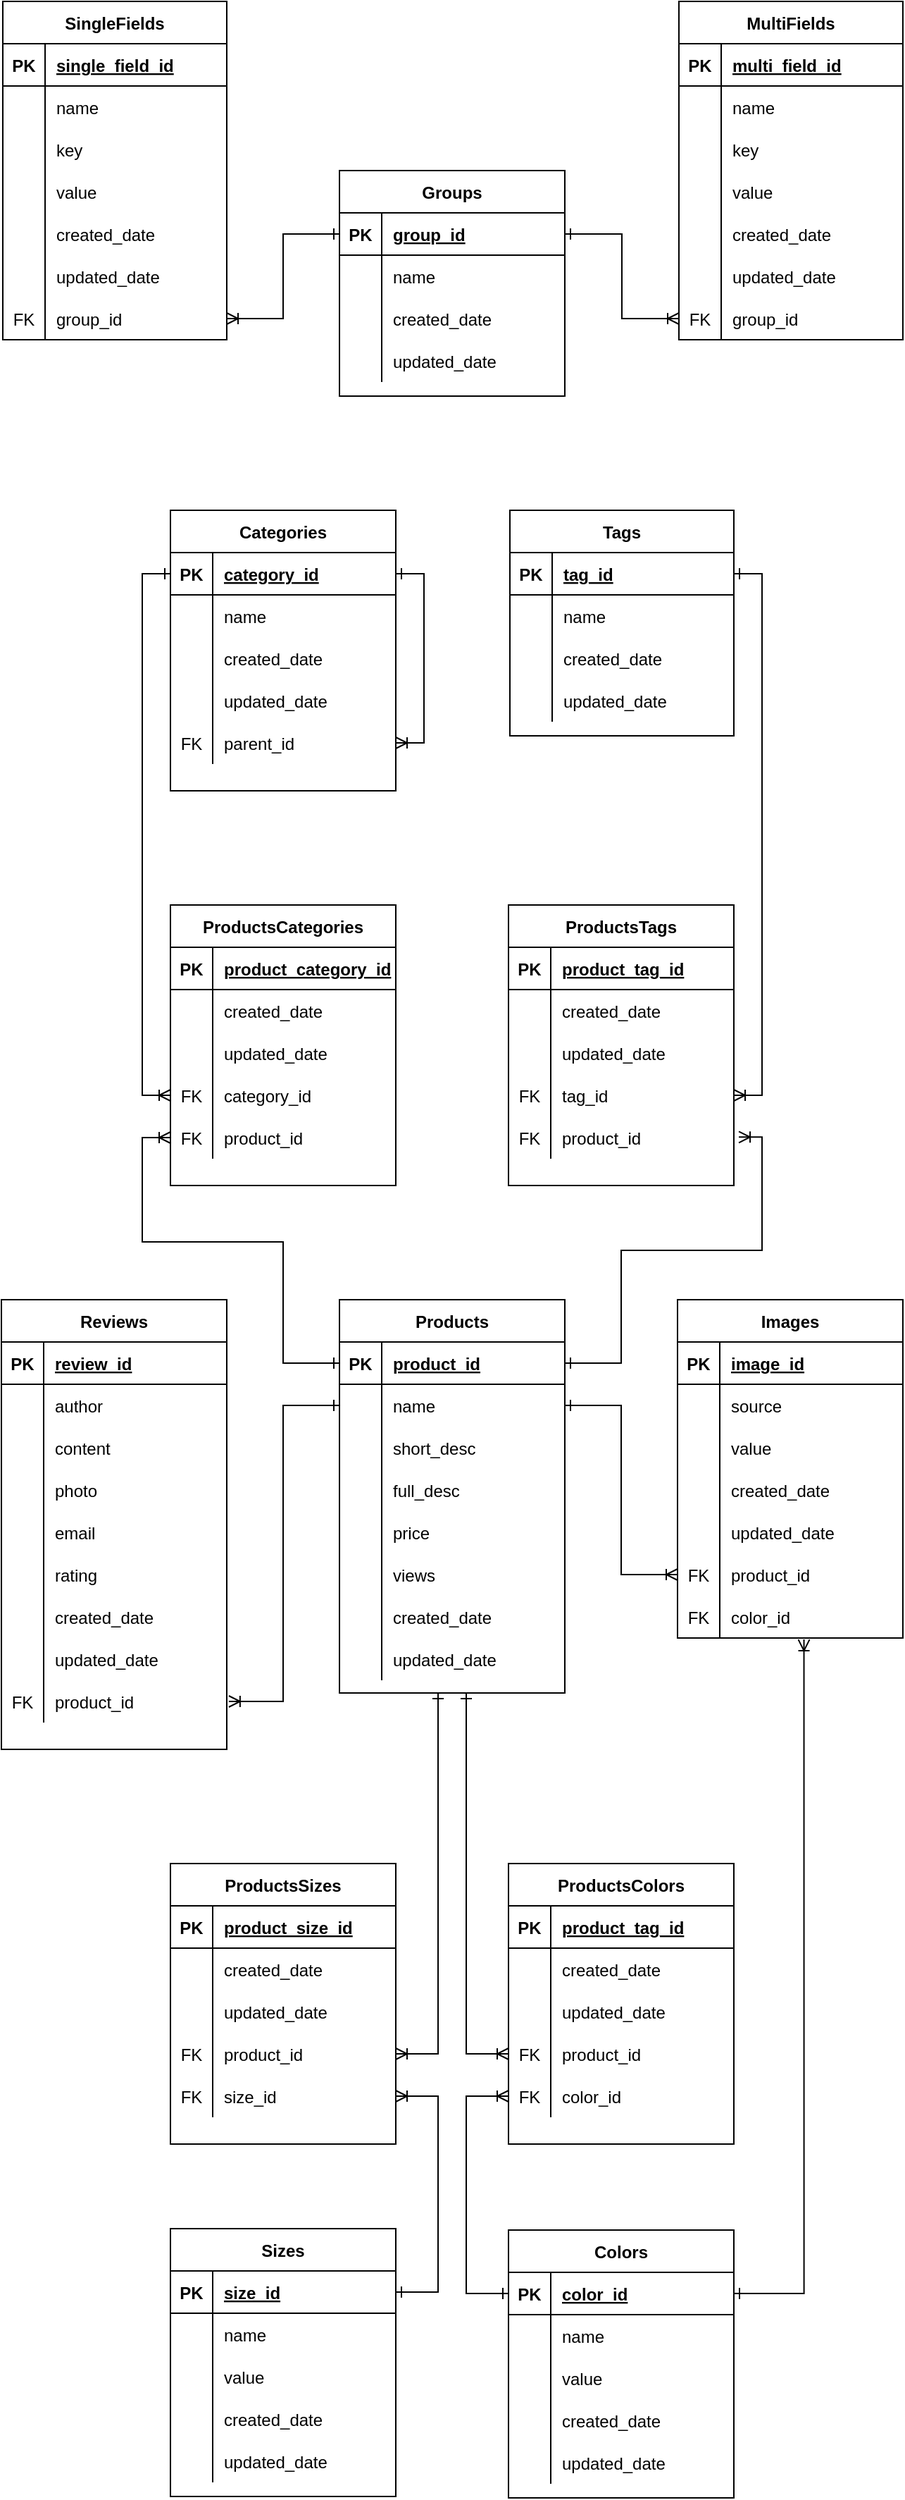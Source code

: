 <mxfile version="15.7.0" type="device"><diagram id="R2lEEEUBdFMjLlhIrx00" name="Page-1"><mxGraphModel dx="653" dy="979" grid="1" gridSize="10" guides="1" tooltips="1" connect="1" arrows="1" fold="1" page="1" pageScale="1" pageWidth="850" pageHeight="1100" math="0" shadow="0" extFonts="Permanent Marker^https://fonts.googleapis.com/css?family=Permanent+Marker"><root><mxCell id="0"/><mxCell id="1" parent="0"/><mxCell id="4N3h5UTVAC74xIfyR-44-1" value="Categories" style="shape=table;startSize=30;container=1;collapsible=1;childLayout=tableLayout;fixedRows=1;rowLines=0;fontStyle=1;align=center;resizeLast=1;" parent="1" vertex="1"><mxGeometry x="240" y="441" width="160" height="199" as="geometry"/></mxCell><mxCell id="jHxlOxcWCtiLE5ya78oe-2" style="edgeStyle=orthogonalEdgeStyle;rounded=0;orthogonalLoop=1;jettySize=auto;html=1;entryX=1;entryY=0.5;entryDx=0;entryDy=0;endArrow=ERoneToMany;endFill=0;startArrow=ERone;startFill=0;" edge="1" parent="4N3h5UTVAC74xIfyR-44-1" source="4N3h5UTVAC74xIfyR-44-2" target="4N3h5UTVAC74xIfyR-44-234"><mxGeometry relative="1" as="geometry"><Array as="points"><mxPoint x="180" y="45"/><mxPoint x="180" y="165"/></Array></mxGeometry></mxCell><mxCell id="4N3h5UTVAC74xIfyR-44-2" value="" style="shape=partialRectangle;collapsible=0;dropTarget=0;pointerEvents=0;fillColor=none;top=0;left=0;bottom=1;right=0;points=[[0,0.5],[1,0.5]];portConstraint=eastwest;" parent="4N3h5UTVAC74xIfyR-44-1" vertex="1"><mxGeometry y="30" width="160" height="30" as="geometry"/></mxCell><mxCell id="4N3h5UTVAC74xIfyR-44-3" value="PK" style="shape=partialRectangle;connectable=0;fillColor=none;top=0;left=0;bottom=0;right=0;fontStyle=1;overflow=hidden;" parent="4N3h5UTVAC74xIfyR-44-2" vertex="1"><mxGeometry width="30" height="30" as="geometry"><mxRectangle width="30" height="30" as="alternateBounds"/></mxGeometry></mxCell><mxCell id="4N3h5UTVAC74xIfyR-44-4" value="category_id" style="shape=partialRectangle;connectable=0;fillColor=none;top=0;left=0;bottom=0;right=0;align=left;spacingLeft=6;fontStyle=5;overflow=hidden;" parent="4N3h5UTVAC74xIfyR-44-2" vertex="1"><mxGeometry x="30" width="130" height="30" as="geometry"><mxRectangle width="130" height="30" as="alternateBounds"/></mxGeometry></mxCell><mxCell id="4N3h5UTVAC74xIfyR-44-5" value="" style="shape=partialRectangle;collapsible=0;dropTarget=0;pointerEvents=0;fillColor=none;top=0;left=0;bottom=0;right=0;points=[[0,0.5],[1,0.5]];portConstraint=eastwest;" parent="4N3h5UTVAC74xIfyR-44-1" vertex="1"><mxGeometry y="60" width="160" height="30" as="geometry"/></mxCell><mxCell id="4N3h5UTVAC74xIfyR-44-6" value="" style="shape=partialRectangle;connectable=0;fillColor=none;top=0;left=0;bottom=0;right=0;editable=1;overflow=hidden;" parent="4N3h5UTVAC74xIfyR-44-5" vertex="1"><mxGeometry width="30" height="30" as="geometry"><mxRectangle width="30" height="30" as="alternateBounds"/></mxGeometry></mxCell><mxCell id="4N3h5UTVAC74xIfyR-44-7" value="name " style="shape=partialRectangle;connectable=0;fillColor=none;top=0;left=0;bottom=0;right=0;align=left;spacingLeft=6;overflow=hidden;" parent="4N3h5UTVAC74xIfyR-44-5" vertex="1"><mxGeometry x="30" width="130" height="30" as="geometry"><mxRectangle width="130" height="30" as="alternateBounds"/></mxGeometry></mxCell><mxCell id="4N3h5UTVAC74xIfyR-44-8" value="" style="shape=partialRectangle;collapsible=0;dropTarget=0;pointerEvents=0;fillColor=none;top=0;left=0;bottom=0;right=0;points=[[0,0.5],[1,0.5]];portConstraint=eastwest;" parent="4N3h5UTVAC74xIfyR-44-1" vertex="1"><mxGeometry y="90" width="160" height="30" as="geometry"/></mxCell><mxCell id="4N3h5UTVAC74xIfyR-44-9" value="" style="shape=partialRectangle;connectable=0;fillColor=none;top=0;left=0;bottom=0;right=0;editable=1;overflow=hidden;" parent="4N3h5UTVAC74xIfyR-44-8" vertex="1"><mxGeometry width="30" height="30" as="geometry"><mxRectangle width="30" height="30" as="alternateBounds"/></mxGeometry></mxCell><mxCell id="4N3h5UTVAC74xIfyR-44-10" value="created_date" style="shape=partialRectangle;connectable=0;fillColor=none;top=0;left=0;bottom=0;right=0;align=left;spacingLeft=6;overflow=hidden;" parent="4N3h5UTVAC74xIfyR-44-8" vertex="1"><mxGeometry x="30" width="130" height="30" as="geometry"><mxRectangle width="130" height="30" as="alternateBounds"/></mxGeometry></mxCell><mxCell id="4N3h5UTVAC74xIfyR-44-11" value="" style="shape=partialRectangle;collapsible=0;dropTarget=0;pointerEvents=0;fillColor=none;top=0;left=0;bottom=0;right=0;points=[[0,0.5],[1,0.5]];portConstraint=eastwest;" parent="4N3h5UTVAC74xIfyR-44-1" vertex="1"><mxGeometry y="120" width="160" height="30" as="geometry"/></mxCell><mxCell id="4N3h5UTVAC74xIfyR-44-12" value="" style="shape=partialRectangle;connectable=0;fillColor=none;top=0;left=0;bottom=0;right=0;editable=1;overflow=hidden;" parent="4N3h5UTVAC74xIfyR-44-11" vertex="1"><mxGeometry width="30" height="30" as="geometry"><mxRectangle width="30" height="30" as="alternateBounds"/></mxGeometry></mxCell><mxCell id="4N3h5UTVAC74xIfyR-44-13" value="updated_date" style="shape=partialRectangle;connectable=0;fillColor=none;top=0;left=0;bottom=0;right=0;align=left;spacingLeft=6;overflow=hidden;" parent="4N3h5UTVAC74xIfyR-44-11" vertex="1"><mxGeometry x="30" width="130" height="30" as="geometry"><mxRectangle width="130" height="30" as="alternateBounds"/></mxGeometry></mxCell><mxCell id="4N3h5UTVAC74xIfyR-44-234" value="" style="shape=partialRectangle;collapsible=0;dropTarget=0;pointerEvents=0;fillColor=none;top=0;left=0;bottom=0;right=0;points=[[0,0.5],[1,0.5]];portConstraint=eastwest;" parent="4N3h5UTVAC74xIfyR-44-1" vertex="1"><mxGeometry y="150" width="160" height="30" as="geometry"/></mxCell><mxCell id="4N3h5UTVAC74xIfyR-44-235" value="FK" style="shape=partialRectangle;connectable=0;fillColor=none;top=0;left=0;bottom=0;right=0;fontStyle=0;overflow=hidden;" parent="4N3h5UTVAC74xIfyR-44-234" vertex="1"><mxGeometry width="30" height="30" as="geometry"><mxRectangle width="30" height="30" as="alternateBounds"/></mxGeometry></mxCell><mxCell id="4N3h5UTVAC74xIfyR-44-236" value="parent_id" style="shape=partialRectangle;connectable=0;fillColor=none;top=0;left=0;bottom=0;right=0;align=left;spacingLeft=6;fontStyle=0;overflow=hidden;" parent="4N3h5UTVAC74xIfyR-44-234" vertex="1"><mxGeometry x="30" width="130" height="30" as="geometry"><mxRectangle width="130" height="30" as="alternateBounds"/></mxGeometry></mxCell><mxCell id="4N3h5UTVAC74xIfyR-44-50" value="Tags" style="shape=table;startSize=30;container=1;collapsible=1;childLayout=tableLayout;fixedRows=1;rowLines=0;fontStyle=1;align=center;resizeLast=1;" parent="1" vertex="1"><mxGeometry x="481" y="441" width="159" height="160" as="geometry"/></mxCell><mxCell id="4N3h5UTVAC74xIfyR-44-51" value="" style="shape=partialRectangle;collapsible=0;dropTarget=0;pointerEvents=0;fillColor=none;top=0;left=0;bottom=1;right=0;points=[[0,0.5],[1,0.5]];portConstraint=eastwest;" parent="4N3h5UTVAC74xIfyR-44-50" vertex="1"><mxGeometry y="30" width="159" height="30" as="geometry"/></mxCell><mxCell id="4N3h5UTVAC74xIfyR-44-52" value="PK" style="shape=partialRectangle;connectable=0;fillColor=none;top=0;left=0;bottom=0;right=0;fontStyle=1;overflow=hidden;" parent="4N3h5UTVAC74xIfyR-44-51" vertex="1"><mxGeometry width="30" height="30" as="geometry"><mxRectangle width="30" height="30" as="alternateBounds"/></mxGeometry></mxCell><mxCell id="4N3h5UTVAC74xIfyR-44-53" value="tag_id" style="shape=partialRectangle;connectable=0;fillColor=none;top=0;left=0;bottom=0;right=0;align=left;spacingLeft=6;fontStyle=5;overflow=hidden;" parent="4N3h5UTVAC74xIfyR-44-51" vertex="1"><mxGeometry x="30" width="129" height="30" as="geometry"><mxRectangle width="129" height="30" as="alternateBounds"/></mxGeometry></mxCell><mxCell id="4N3h5UTVAC74xIfyR-44-54" value="" style="shape=partialRectangle;collapsible=0;dropTarget=0;pointerEvents=0;fillColor=none;top=0;left=0;bottom=0;right=0;points=[[0,0.5],[1,0.5]];portConstraint=eastwest;" parent="4N3h5UTVAC74xIfyR-44-50" vertex="1"><mxGeometry y="60" width="159" height="30" as="geometry"/></mxCell><mxCell id="4N3h5UTVAC74xIfyR-44-55" value="" style="shape=partialRectangle;connectable=0;fillColor=none;top=0;left=0;bottom=0;right=0;editable=1;overflow=hidden;" parent="4N3h5UTVAC74xIfyR-44-54" vertex="1"><mxGeometry width="30" height="30" as="geometry"><mxRectangle width="30" height="30" as="alternateBounds"/></mxGeometry></mxCell><mxCell id="4N3h5UTVAC74xIfyR-44-56" value="name " style="shape=partialRectangle;connectable=0;fillColor=none;top=0;left=0;bottom=0;right=0;align=left;spacingLeft=6;overflow=hidden;" parent="4N3h5UTVAC74xIfyR-44-54" vertex="1"><mxGeometry x="30" width="129" height="30" as="geometry"><mxRectangle width="129" height="30" as="alternateBounds"/></mxGeometry></mxCell><mxCell id="4N3h5UTVAC74xIfyR-44-57" value="" style="shape=partialRectangle;collapsible=0;dropTarget=0;pointerEvents=0;fillColor=none;top=0;left=0;bottom=0;right=0;points=[[0,0.5],[1,0.5]];portConstraint=eastwest;" parent="4N3h5UTVAC74xIfyR-44-50" vertex="1"><mxGeometry y="90" width="159" height="30" as="geometry"/></mxCell><mxCell id="4N3h5UTVAC74xIfyR-44-58" value="" style="shape=partialRectangle;connectable=0;fillColor=none;top=0;left=0;bottom=0;right=0;editable=1;overflow=hidden;" parent="4N3h5UTVAC74xIfyR-44-57" vertex="1"><mxGeometry width="30" height="30" as="geometry"><mxRectangle width="30" height="30" as="alternateBounds"/></mxGeometry></mxCell><mxCell id="4N3h5UTVAC74xIfyR-44-59" value="created_date" style="shape=partialRectangle;connectable=0;fillColor=none;top=0;left=0;bottom=0;right=0;align=left;spacingLeft=6;overflow=hidden;" parent="4N3h5UTVAC74xIfyR-44-57" vertex="1"><mxGeometry x="30" width="129" height="30" as="geometry"><mxRectangle width="129" height="30" as="alternateBounds"/></mxGeometry></mxCell><mxCell id="4N3h5UTVAC74xIfyR-44-60" value="" style="shape=partialRectangle;collapsible=0;dropTarget=0;pointerEvents=0;fillColor=none;top=0;left=0;bottom=0;right=0;points=[[0,0.5],[1,0.5]];portConstraint=eastwest;" parent="4N3h5UTVAC74xIfyR-44-50" vertex="1"><mxGeometry y="120" width="159" height="30" as="geometry"/></mxCell><mxCell id="4N3h5UTVAC74xIfyR-44-61" value="" style="shape=partialRectangle;connectable=0;fillColor=none;top=0;left=0;bottom=0;right=0;editable=1;overflow=hidden;" parent="4N3h5UTVAC74xIfyR-44-60" vertex="1"><mxGeometry width="30" height="30" as="geometry"><mxRectangle width="30" height="30" as="alternateBounds"/></mxGeometry></mxCell><mxCell id="4N3h5UTVAC74xIfyR-44-62" value="updated_date" style="shape=partialRectangle;connectable=0;fillColor=none;top=0;left=0;bottom=0;right=0;align=left;spacingLeft=6;overflow=hidden;" parent="4N3h5UTVAC74xIfyR-44-60" vertex="1"><mxGeometry x="30" width="129" height="30" as="geometry"><mxRectangle width="129" height="30" as="alternateBounds"/></mxGeometry></mxCell><mxCell id="4N3h5UTVAC74xIfyR-44-66" value="Groups" style="shape=table;startSize=30;container=1;collapsible=1;childLayout=tableLayout;fixedRows=1;rowLines=0;fontStyle=1;align=center;resizeLast=1;" parent="1" vertex="1"><mxGeometry x="360" y="200" width="160" height="160" as="geometry"/></mxCell><mxCell id="4N3h5UTVAC74xIfyR-44-67" value="" style="shape=partialRectangle;collapsible=0;dropTarget=0;pointerEvents=0;fillColor=none;top=0;left=0;bottom=1;right=0;points=[[0,0.5],[1,0.5]];portConstraint=eastwest;" parent="4N3h5UTVAC74xIfyR-44-66" vertex="1"><mxGeometry y="30" width="160" height="30" as="geometry"/></mxCell><mxCell id="4N3h5UTVAC74xIfyR-44-68" value="PK" style="shape=partialRectangle;connectable=0;fillColor=none;top=0;left=0;bottom=0;right=0;fontStyle=1;overflow=hidden;" parent="4N3h5UTVAC74xIfyR-44-67" vertex="1"><mxGeometry width="30" height="30" as="geometry"><mxRectangle width="30" height="30" as="alternateBounds"/></mxGeometry></mxCell><mxCell id="4N3h5UTVAC74xIfyR-44-69" value="group_id" style="shape=partialRectangle;connectable=0;fillColor=none;top=0;left=0;bottom=0;right=0;align=left;spacingLeft=6;fontStyle=5;overflow=hidden;" parent="4N3h5UTVAC74xIfyR-44-67" vertex="1"><mxGeometry x="30" width="130" height="30" as="geometry"><mxRectangle width="130" height="30" as="alternateBounds"/></mxGeometry></mxCell><mxCell id="4N3h5UTVAC74xIfyR-44-70" value="" style="shape=partialRectangle;collapsible=0;dropTarget=0;pointerEvents=0;fillColor=none;top=0;left=0;bottom=0;right=0;points=[[0,0.5],[1,0.5]];portConstraint=eastwest;" parent="4N3h5UTVAC74xIfyR-44-66" vertex="1"><mxGeometry y="60" width="160" height="30" as="geometry"/></mxCell><mxCell id="4N3h5UTVAC74xIfyR-44-71" value="" style="shape=partialRectangle;connectable=0;fillColor=none;top=0;left=0;bottom=0;right=0;editable=1;overflow=hidden;" parent="4N3h5UTVAC74xIfyR-44-70" vertex="1"><mxGeometry width="30" height="30" as="geometry"><mxRectangle width="30" height="30" as="alternateBounds"/></mxGeometry></mxCell><mxCell id="4N3h5UTVAC74xIfyR-44-72" value="name " style="shape=partialRectangle;connectable=0;fillColor=none;top=0;left=0;bottom=0;right=0;align=left;spacingLeft=6;overflow=hidden;" parent="4N3h5UTVAC74xIfyR-44-70" vertex="1"><mxGeometry x="30" width="130" height="30" as="geometry"><mxRectangle width="130" height="30" as="alternateBounds"/></mxGeometry></mxCell><mxCell id="4N3h5UTVAC74xIfyR-44-73" value="" style="shape=partialRectangle;collapsible=0;dropTarget=0;pointerEvents=0;fillColor=none;top=0;left=0;bottom=0;right=0;points=[[0,0.5],[1,0.5]];portConstraint=eastwest;" parent="4N3h5UTVAC74xIfyR-44-66" vertex="1"><mxGeometry y="90" width="160" height="30" as="geometry"/></mxCell><mxCell id="4N3h5UTVAC74xIfyR-44-74" value="" style="shape=partialRectangle;connectable=0;fillColor=none;top=0;left=0;bottom=0;right=0;editable=1;overflow=hidden;" parent="4N3h5UTVAC74xIfyR-44-73" vertex="1"><mxGeometry width="30" height="30" as="geometry"><mxRectangle width="30" height="30" as="alternateBounds"/></mxGeometry></mxCell><mxCell id="4N3h5UTVAC74xIfyR-44-75" value="created_date" style="shape=partialRectangle;connectable=0;fillColor=none;top=0;left=0;bottom=0;right=0;align=left;spacingLeft=6;overflow=hidden;" parent="4N3h5UTVAC74xIfyR-44-73" vertex="1"><mxGeometry x="30" width="130" height="30" as="geometry"><mxRectangle width="130" height="30" as="alternateBounds"/></mxGeometry></mxCell><mxCell id="4N3h5UTVAC74xIfyR-44-76" value="" style="shape=partialRectangle;collapsible=0;dropTarget=0;pointerEvents=0;fillColor=none;top=0;left=0;bottom=0;right=0;points=[[0,0.5],[1,0.5]];portConstraint=eastwest;" parent="4N3h5UTVAC74xIfyR-44-66" vertex="1"><mxGeometry y="120" width="160" height="30" as="geometry"/></mxCell><mxCell id="4N3h5UTVAC74xIfyR-44-77" value="" style="shape=partialRectangle;connectable=0;fillColor=none;top=0;left=0;bottom=0;right=0;editable=1;overflow=hidden;" parent="4N3h5UTVAC74xIfyR-44-76" vertex="1"><mxGeometry width="30" height="30" as="geometry"><mxRectangle width="30" height="30" as="alternateBounds"/></mxGeometry></mxCell><mxCell id="4N3h5UTVAC74xIfyR-44-78" value="updated_date" style="shape=partialRectangle;connectable=0;fillColor=none;top=0;left=0;bottom=0;right=0;align=left;spacingLeft=6;overflow=hidden;" parent="4N3h5UTVAC74xIfyR-44-76" vertex="1"><mxGeometry x="30" width="130" height="30" as="geometry"><mxRectangle width="130" height="30" as="alternateBounds"/></mxGeometry></mxCell><mxCell id="4N3h5UTVAC74xIfyR-44-82" value="SingleFields" style="shape=table;startSize=30;container=1;collapsible=1;childLayout=tableLayout;fixedRows=1;rowLines=0;fontStyle=1;align=center;resizeLast=1;" parent="1" vertex="1"><mxGeometry x="121" y="80" width="159" height="240" as="geometry"/></mxCell><mxCell id="4N3h5UTVAC74xIfyR-44-83" value="" style="shape=partialRectangle;collapsible=0;dropTarget=0;pointerEvents=0;fillColor=none;top=0;left=0;bottom=1;right=0;points=[[0,0.5],[1,0.5]];portConstraint=eastwest;" parent="4N3h5UTVAC74xIfyR-44-82" vertex="1"><mxGeometry y="30" width="159" height="30" as="geometry"/></mxCell><mxCell id="4N3h5UTVAC74xIfyR-44-84" value="PK" style="shape=partialRectangle;connectable=0;fillColor=none;top=0;left=0;bottom=0;right=0;fontStyle=1;overflow=hidden;" parent="4N3h5UTVAC74xIfyR-44-83" vertex="1"><mxGeometry width="30" height="30" as="geometry"><mxRectangle width="30" height="30" as="alternateBounds"/></mxGeometry></mxCell><mxCell id="4N3h5UTVAC74xIfyR-44-85" value="single_field_id" style="shape=partialRectangle;connectable=0;fillColor=none;top=0;left=0;bottom=0;right=0;align=left;spacingLeft=6;fontStyle=5;overflow=hidden;" parent="4N3h5UTVAC74xIfyR-44-83" vertex="1"><mxGeometry x="30" width="129" height="30" as="geometry"><mxRectangle width="129" height="30" as="alternateBounds"/></mxGeometry></mxCell><mxCell id="4N3h5UTVAC74xIfyR-44-86" value="" style="shape=partialRectangle;collapsible=0;dropTarget=0;pointerEvents=0;fillColor=none;top=0;left=0;bottom=0;right=0;points=[[0,0.5],[1,0.5]];portConstraint=eastwest;" parent="4N3h5UTVAC74xIfyR-44-82" vertex="1"><mxGeometry y="60" width="159" height="30" as="geometry"/></mxCell><mxCell id="4N3h5UTVAC74xIfyR-44-87" value="" style="shape=partialRectangle;connectable=0;fillColor=none;top=0;left=0;bottom=0;right=0;editable=1;overflow=hidden;" parent="4N3h5UTVAC74xIfyR-44-86" vertex="1"><mxGeometry width="30" height="30" as="geometry"><mxRectangle width="30" height="30" as="alternateBounds"/></mxGeometry></mxCell><mxCell id="4N3h5UTVAC74xIfyR-44-88" value="name " style="shape=partialRectangle;connectable=0;fillColor=none;top=0;left=0;bottom=0;right=0;align=left;spacingLeft=6;overflow=hidden;" parent="4N3h5UTVAC74xIfyR-44-86" vertex="1"><mxGeometry x="30" width="129" height="30" as="geometry"><mxRectangle width="129" height="30" as="alternateBounds"/></mxGeometry></mxCell><mxCell id="4N3h5UTVAC74xIfyR-44-96" value="" style="shape=partialRectangle;collapsible=0;dropTarget=0;pointerEvents=0;fillColor=none;top=0;left=0;bottom=0;right=0;points=[[0,0.5],[1,0.5]];portConstraint=eastwest;" parent="4N3h5UTVAC74xIfyR-44-82" vertex="1"><mxGeometry y="90" width="159" height="30" as="geometry"/></mxCell><mxCell id="4N3h5UTVAC74xIfyR-44-97" value="" style="shape=partialRectangle;connectable=0;fillColor=none;top=0;left=0;bottom=0;right=0;editable=1;overflow=hidden;" parent="4N3h5UTVAC74xIfyR-44-96" vertex="1"><mxGeometry width="30" height="30" as="geometry"><mxRectangle width="30" height="30" as="alternateBounds"/></mxGeometry></mxCell><mxCell id="4N3h5UTVAC74xIfyR-44-98" value="key" style="shape=partialRectangle;connectable=0;fillColor=none;top=0;left=0;bottom=0;right=0;align=left;spacingLeft=6;overflow=hidden;" parent="4N3h5UTVAC74xIfyR-44-96" vertex="1"><mxGeometry x="30" width="129" height="30" as="geometry"><mxRectangle width="129" height="30" as="alternateBounds"/></mxGeometry></mxCell><mxCell id="4N3h5UTVAC74xIfyR-44-100" value="" style="shape=partialRectangle;collapsible=0;dropTarget=0;pointerEvents=0;fillColor=none;top=0;left=0;bottom=0;right=0;points=[[0,0.5],[1,0.5]];portConstraint=eastwest;" parent="4N3h5UTVAC74xIfyR-44-82" vertex="1"><mxGeometry y="120" width="159" height="30" as="geometry"/></mxCell><mxCell id="4N3h5UTVAC74xIfyR-44-101" value="" style="shape=partialRectangle;connectable=0;fillColor=none;top=0;left=0;bottom=0;right=0;editable=1;overflow=hidden;" parent="4N3h5UTVAC74xIfyR-44-100" vertex="1"><mxGeometry width="30" height="30" as="geometry"><mxRectangle width="30" height="30" as="alternateBounds"/></mxGeometry></mxCell><mxCell id="4N3h5UTVAC74xIfyR-44-102" value="value" style="shape=partialRectangle;connectable=0;fillColor=none;top=0;left=0;bottom=0;right=0;align=left;spacingLeft=6;overflow=hidden;" parent="4N3h5UTVAC74xIfyR-44-100" vertex="1"><mxGeometry x="30" width="129" height="30" as="geometry"><mxRectangle width="129" height="30" as="alternateBounds"/></mxGeometry></mxCell><mxCell id="4N3h5UTVAC74xIfyR-44-89" value="" style="shape=partialRectangle;collapsible=0;dropTarget=0;pointerEvents=0;fillColor=none;top=0;left=0;bottom=0;right=0;points=[[0,0.5],[1,0.5]];portConstraint=eastwest;" parent="4N3h5UTVAC74xIfyR-44-82" vertex="1"><mxGeometry y="150" width="159" height="30" as="geometry"/></mxCell><mxCell id="4N3h5UTVAC74xIfyR-44-90" value="" style="shape=partialRectangle;connectable=0;fillColor=none;top=0;left=0;bottom=0;right=0;editable=1;overflow=hidden;" parent="4N3h5UTVAC74xIfyR-44-89" vertex="1"><mxGeometry width="30" height="30" as="geometry"><mxRectangle width="30" height="30" as="alternateBounds"/></mxGeometry></mxCell><mxCell id="4N3h5UTVAC74xIfyR-44-91" value="created_date" style="shape=partialRectangle;connectable=0;fillColor=none;top=0;left=0;bottom=0;right=0;align=left;spacingLeft=6;overflow=hidden;" parent="4N3h5UTVAC74xIfyR-44-89" vertex="1"><mxGeometry x="30" width="129" height="30" as="geometry"><mxRectangle width="129" height="30" as="alternateBounds"/></mxGeometry></mxCell><mxCell id="4N3h5UTVAC74xIfyR-44-92" value="" style="shape=partialRectangle;collapsible=0;dropTarget=0;pointerEvents=0;fillColor=none;top=0;left=0;bottom=0;right=0;points=[[0,0.5],[1,0.5]];portConstraint=eastwest;" parent="4N3h5UTVAC74xIfyR-44-82" vertex="1"><mxGeometry y="180" width="159" height="30" as="geometry"/></mxCell><mxCell id="4N3h5UTVAC74xIfyR-44-93" value="" style="shape=partialRectangle;connectable=0;fillColor=none;top=0;left=0;bottom=0;right=0;editable=1;overflow=hidden;" parent="4N3h5UTVAC74xIfyR-44-92" vertex="1"><mxGeometry width="30" height="30" as="geometry"><mxRectangle width="30" height="30" as="alternateBounds"/></mxGeometry></mxCell><mxCell id="4N3h5UTVAC74xIfyR-44-94" value="updated_date" style="shape=partialRectangle;connectable=0;fillColor=none;top=0;left=0;bottom=0;right=0;align=left;spacingLeft=6;overflow=hidden;" parent="4N3h5UTVAC74xIfyR-44-92" vertex="1"><mxGeometry x="30" width="129" height="30" as="geometry"><mxRectangle width="129" height="30" as="alternateBounds"/></mxGeometry></mxCell><mxCell id="4N3h5UTVAC74xIfyR-44-242" value="" style="shape=partialRectangle;collapsible=0;dropTarget=0;pointerEvents=0;fillColor=none;top=0;left=0;bottom=0;right=0;points=[[0,0.5],[1,0.5]];portConstraint=eastwest;" parent="4N3h5UTVAC74xIfyR-44-82" vertex="1"><mxGeometry y="210" width="159" height="30" as="geometry"/></mxCell><mxCell id="4N3h5UTVAC74xIfyR-44-243" value="FK" style="shape=partialRectangle;connectable=0;fillColor=none;top=0;left=0;bottom=0;right=0;fontStyle=0;overflow=hidden;" parent="4N3h5UTVAC74xIfyR-44-242" vertex="1"><mxGeometry width="30" height="30" as="geometry"><mxRectangle width="30" height="30" as="alternateBounds"/></mxGeometry></mxCell><mxCell id="4N3h5UTVAC74xIfyR-44-244" value="group_id" style="shape=partialRectangle;connectable=0;fillColor=none;top=0;left=0;bottom=0;right=0;align=left;spacingLeft=6;fontStyle=0;overflow=hidden;" parent="4N3h5UTVAC74xIfyR-44-242" vertex="1"><mxGeometry x="30" width="129" height="30" as="geometry"><mxRectangle width="129" height="30" as="alternateBounds"/></mxGeometry></mxCell><mxCell id="4N3h5UTVAC74xIfyR-44-107" value="MultiFields" style="shape=table;startSize=30;container=1;collapsible=1;childLayout=tableLayout;fixedRows=1;rowLines=0;fontStyle=1;align=center;resizeLast=1;" parent="1" vertex="1"><mxGeometry x="601" y="80" width="159" height="240" as="geometry"/></mxCell><mxCell id="4N3h5UTVAC74xIfyR-44-108" value="" style="shape=partialRectangle;collapsible=0;dropTarget=0;pointerEvents=0;fillColor=none;top=0;left=0;bottom=1;right=0;points=[[0,0.5],[1,0.5]];portConstraint=eastwest;" parent="4N3h5UTVAC74xIfyR-44-107" vertex="1"><mxGeometry y="30" width="159" height="30" as="geometry"/></mxCell><mxCell id="4N3h5UTVAC74xIfyR-44-109" value="PK" style="shape=partialRectangle;connectable=0;fillColor=none;top=0;left=0;bottom=0;right=0;fontStyle=1;overflow=hidden;" parent="4N3h5UTVAC74xIfyR-44-108" vertex="1"><mxGeometry width="30" height="30" as="geometry"><mxRectangle width="30" height="30" as="alternateBounds"/></mxGeometry></mxCell><mxCell id="4N3h5UTVAC74xIfyR-44-110" value="multi_field_id" style="shape=partialRectangle;connectable=0;fillColor=none;top=0;left=0;bottom=0;right=0;align=left;spacingLeft=6;fontStyle=5;overflow=hidden;" parent="4N3h5UTVAC74xIfyR-44-108" vertex="1"><mxGeometry x="30" width="129" height="30" as="geometry"><mxRectangle width="129" height="30" as="alternateBounds"/></mxGeometry></mxCell><mxCell id="4N3h5UTVAC74xIfyR-44-111" value="" style="shape=partialRectangle;collapsible=0;dropTarget=0;pointerEvents=0;fillColor=none;top=0;left=0;bottom=0;right=0;points=[[0,0.5],[1,0.5]];portConstraint=eastwest;" parent="4N3h5UTVAC74xIfyR-44-107" vertex="1"><mxGeometry y="60" width="159" height="30" as="geometry"/></mxCell><mxCell id="4N3h5UTVAC74xIfyR-44-112" value="" style="shape=partialRectangle;connectable=0;fillColor=none;top=0;left=0;bottom=0;right=0;editable=1;overflow=hidden;" parent="4N3h5UTVAC74xIfyR-44-111" vertex="1"><mxGeometry width="30" height="30" as="geometry"><mxRectangle width="30" height="30" as="alternateBounds"/></mxGeometry></mxCell><mxCell id="4N3h5UTVAC74xIfyR-44-113" value="name " style="shape=partialRectangle;connectable=0;fillColor=none;top=0;left=0;bottom=0;right=0;align=left;spacingLeft=6;overflow=hidden;" parent="4N3h5UTVAC74xIfyR-44-111" vertex="1"><mxGeometry x="30" width="129" height="30" as="geometry"><mxRectangle width="129" height="30" as="alternateBounds"/></mxGeometry></mxCell><mxCell id="4N3h5UTVAC74xIfyR-44-114" value="" style="shape=partialRectangle;collapsible=0;dropTarget=0;pointerEvents=0;fillColor=none;top=0;left=0;bottom=0;right=0;points=[[0,0.5],[1,0.5]];portConstraint=eastwest;" parent="4N3h5UTVAC74xIfyR-44-107" vertex="1"><mxGeometry y="90" width="159" height="30" as="geometry"/></mxCell><mxCell id="4N3h5UTVAC74xIfyR-44-115" value="" style="shape=partialRectangle;connectable=0;fillColor=none;top=0;left=0;bottom=0;right=0;editable=1;overflow=hidden;" parent="4N3h5UTVAC74xIfyR-44-114" vertex="1"><mxGeometry width="30" height="30" as="geometry"><mxRectangle width="30" height="30" as="alternateBounds"/></mxGeometry></mxCell><mxCell id="4N3h5UTVAC74xIfyR-44-116" value="key" style="shape=partialRectangle;connectable=0;fillColor=none;top=0;left=0;bottom=0;right=0;align=left;spacingLeft=6;overflow=hidden;" parent="4N3h5UTVAC74xIfyR-44-114" vertex="1"><mxGeometry x="30" width="129" height="30" as="geometry"><mxRectangle width="129" height="30" as="alternateBounds"/></mxGeometry></mxCell><mxCell id="4N3h5UTVAC74xIfyR-44-117" value="" style="shape=partialRectangle;collapsible=0;dropTarget=0;pointerEvents=0;fillColor=none;top=0;left=0;bottom=0;right=0;points=[[0,0.5],[1,0.5]];portConstraint=eastwest;" parent="4N3h5UTVAC74xIfyR-44-107" vertex="1"><mxGeometry y="120" width="159" height="30" as="geometry"/></mxCell><mxCell id="4N3h5UTVAC74xIfyR-44-118" value="" style="shape=partialRectangle;connectable=0;fillColor=none;top=0;left=0;bottom=0;right=0;editable=1;overflow=hidden;" parent="4N3h5UTVAC74xIfyR-44-117" vertex="1"><mxGeometry width="30" height="30" as="geometry"><mxRectangle width="30" height="30" as="alternateBounds"/></mxGeometry></mxCell><mxCell id="4N3h5UTVAC74xIfyR-44-119" value="value" style="shape=partialRectangle;connectable=0;fillColor=none;top=0;left=0;bottom=0;right=0;align=left;spacingLeft=6;overflow=hidden;" parent="4N3h5UTVAC74xIfyR-44-117" vertex="1"><mxGeometry x="30" width="129" height="30" as="geometry"><mxRectangle width="129" height="30" as="alternateBounds"/></mxGeometry></mxCell><mxCell id="4N3h5UTVAC74xIfyR-44-120" value="" style="shape=partialRectangle;collapsible=0;dropTarget=0;pointerEvents=0;fillColor=none;top=0;left=0;bottom=0;right=0;points=[[0,0.5],[1,0.5]];portConstraint=eastwest;" parent="4N3h5UTVAC74xIfyR-44-107" vertex="1"><mxGeometry y="150" width="159" height="30" as="geometry"/></mxCell><mxCell id="4N3h5UTVAC74xIfyR-44-121" value="" style="shape=partialRectangle;connectable=0;fillColor=none;top=0;left=0;bottom=0;right=0;editable=1;overflow=hidden;" parent="4N3h5UTVAC74xIfyR-44-120" vertex="1"><mxGeometry width="30" height="30" as="geometry"><mxRectangle width="30" height="30" as="alternateBounds"/></mxGeometry></mxCell><mxCell id="4N3h5UTVAC74xIfyR-44-122" value="created_date" style="shape=partialRectangle;connectable=0;fillColor=none;top=0;left=0;bottom=0;right=0;align=left;spacingLeft=6;overflow=hidden;" parent="4N3h5UTVAC74xIfyR-44-120" vertex="1"><mxGeometry x="30" width="129" height="30" as="geometry"><mxRectangle width="129" height="30" as="alternateBounds"/></mxGeometry></mxCell><mxCell id="4N3h5UTVAC74xIfyR-44-123" value="" style="shape=partialRectangle;collapsible=0;dropTarget=0;pointerEvents=0;fillColor=none;top=0;left=0;bottom=0;right=0;points=[[0,0.5],[1,0.5]];portConstraint=eastwest;" parent="4N3h5UTVAC74xIfyR-44-107" vertex="1"><mxGeometry y="180" width="159" height="30" as="geometry"/></mxCell><mxCell id="4N3h5UTVAC74xIfyR-44-124" value="" style="shape=partialRectangle;connectable=0;fillColor=none;top=0;left=0;bottom=0;right=0;editable=1;overflow=hidden;" parent="4N3h5UTVAC74xIfyR-44-123" vertex="1"><mxGeometry width="30" height="30" as="geometry"><mxRectangle width="30" height="30" as="alternateBounds"/></mxGeometry></mxCell><mxCell id="4N3h5UTVAC74xIfyR-44-125" value="updated_date" style="shape=partialRectangle;connectable=0;fillColor=none;top=0;left=0;bottom=0;right=0;align=left;spacingLeft=6;overflow=hidden;" parent="4N3h5UTVAC74xIfyR-44-123" vertex="1"><mxGeometry x="30" width="129" height="30" as="geometry"><mxRectangle width="129" height="30" as="alternateBounds"/></mxGeometry></mxCell><mxCell id="4N3h5UTVAC74xIfyR-44-238" value="" style="shape=partialRectangle;collapsible=0;dropTarget=0;pointerEvents=0;fillColor=none;top=0;left=0;bottom=0;right=0;points=[[0,0.5],[1,0.5]];portConstraint=eastwest;" parent="4N3h5UTVAC74xIfyR-44-107" vertex="1"><mxGeometry y="210" width="159" height="30" as="geometry"/></mxCell><mxCell id="4N3h5UTVAC74xIfyR-44-239" value="FK" style="shape=partialRectangle;connectable=0;fillColor=none;top=0;left=0;bottom=0;right=0;fontStyle=0;overflow=hidden;" parent="4N3h5UTVAC74xIfyR-44-238" vertex="1"><mxGeometry width="30" height="30" as="geometry"><mxRectangle width="30" height="30" as="alternateBounds"/></mxGeometry></mxCell><mxCell id="4N3h5UTVAC74xIfyR-44-240" value="group_id" style="shape=partialRectangle;connectable=0;fillColor=none;top=0;left=0;bottom=0;right=0;align=left;spacingLeft=6;fontStyle=0;overflow=hidden;" parent="4N3h5UTVAC74xIfyR-44-238" vertex="1"><mxGeometry x="30" width="129" height="30" as="geometry"><mxRectangle width="129" height="30" as="alternateBounds"/></mxGeometry></mxCell><mxCell id="4N3h5UTVAC74xIfyR-44-385" style="edgeStyle=orthogonalEdgeStyle;rounded=0;jumpStyle=gap;orthogonalLoop=1;jettySize=auto;html=1;startArrow=ERone;startFill=0;endArrow=ERoneToMany;endFill=0;" parent="1" source="4N3h5UTVAC74xIfyR-44-129" target="4N3h5UTVAC74xIfyR-44-337" edge="1"><mxGeometry relative="1" as="geometry"><Array as="points"><mxPoint x="450" y="1536"/></Array></mxGeometry></mxCell><mxCell id="4N3h5UTVAC74xIfyR-44-386" style="edgeStyle=orthogonalEdgeStyle;rounded=0;jumpStyle=gap;orthogonalLoop=1;jettySize=auto;html=1;entryX=1;entryY=0.5;entryDx=0;entryDy=0;startArrow=ERone;startFill=0;endArrow=ERoneToMany;endFill=0;" parent="1" source="4N3h5UTVAC74xIfyR-44-129" target="4N3h5UTVAC74xIfyR-44-353" edge="1"><mxGeometry relative="1" as="geometry"><Array as="points"><mxPoint x="430" y="1536"/></Array></mxGeometry></mxCell><mxCell id="4N3h5UTVAC74xIfyR-44-129" value="Products" style="shape=table;startSize=30;container=1;collapsible=1;childLayout=tableLayout;fixedRows=1;rowLines=0;fontStyle=1;align=center;resizeLast=1;" parent="1" vertex="1"><mxGeometry x="360" y="1001" width="160" height="279" as="geometry"/></mxCell><mxCell id="4N3h5UTVAC74xIfyR-44-130" value="" style="shape=partialRectangle;collapsible=0;dropTarget=0;pointerEvents=0;fillColor=none;top=0;left=0;bottom=1;right=0;points=[[0,0.5],[1,0.5]];portConstraint=eastwest;" parent="4N3h5UTVAC74xIfyR-44-129" vertex="1"><mxGeometry y="30" width="160" height="30" as="geometry"/></mxCell><mxCell id="4N3h5UTVAC74xIfyR-44-131" value="PK" style="shape=partialRectangle;connectable=0;fillColor=none;top=0;left=0;bottom=0;right=0;fontStyle=1;overflow=hidden;" parent="4N3h5UTVAC74xIfyR-44-130" vertex="1"><mxGeometry width="30" height="30" as="geometry"><mxRectangle width="30" height="30" as="alternateBounds"/></mxGeometry></mxCell><mxCell id="4N3h5UTVAC74xIfyR-44-132" value="product_id" style="shape=partialRectangle;connectable=0;fillColor=none;top=0;left=0;bottom=0;right=0;align=left;spacingLeft=6;fontStyle=5;overflow=hidden;" parent="4N3h5UTVAC74xIfyR-44-130" vertex="1"><mxGeometry x="30" width="130" height="30" as="geometry"><mxRectangle width="130" height="30" as="alternateBounds"/></mxGeometry></mxCell><mxCell id="4N3h5UTVAC74xIfyR-44-133" value="" style="shape=partialRectangle;collapsible=0;dropTarget=0;pointerEvents=0;fillColor=none;top=0;left=0;bottom=0;right=0;points=[[0,0.5],[1,0.5]];portConstraint=eastwest;" parent="4N3h5UTVAC74xIfyR-44-129" vertex="1"><mxGeometry y="60" width="160" height="30" as="geometry"/></mxCell><mxCell id="4N3h5UTVAC74xIfyR-44-134" value="" style="shape=partialRectangle;connectable=0;fillColor=none;top=0;left=0;bottom=0;right=0;editable=1;overflow=hidden;" parent="4N3h5UTVAC74xIfyR-44-133" vertex="1"><mxGeometry width="30" height="30" as="geometry"><mxRectangle width="30" height="30" as="alternateBounds"/></mxGeometry></mxCell><mxCell id="4N3h5UTVAC74xIfyR-44-135" value="name " style="shape=partialRectangle;connectable=0;fillColor=none;top=0;left=0;bottom=0;right=0;align=left;spacingLeft=6;overflow=hidden;" parent="4N3h5UTVAC74xIfyR-44-133" vertex="1"><mxGeometry x="30" width="130" height="30" as="geometry"><mxRectangle width="130" height="30" as="alternateBounds"/></mxGeometry></mxCell><mxCell id="4N3h5UTVAC74xIfyR-44-136" value="" style="shape=partialRectangle;collapsible=0;dropTarget=0;pointerEvents=0;fillColor=none;top=0;left=0;bottom=0;right=0;points=[[0,0.5],[1,0.5]];portConstraint=eastwest;" parent="4N3h5UTVAC74xIfyR-44-129" vertex="1"><mxGeometry y="90" width="160" height="30" as="geometry"/></mxCell><mxCell id="4N3h5UTVAC74xIfyR-44-137" value="" style="shape=partialRectangle;connectable=0;fillColor=none;top=0;left=0;bottom=0;right=0;editable=1;overflow=hidden;" parent="4N3h5UTVAC74xIfyR-44-136" vertex="1"><mxGeometry width="30" height="30" as="geometry"><mxRectangle width="30" height="30" as="alternateBounds"/></mxGeometry></mxCell><mxCell id="4N3h5UTVAC74xIfyR-44-138" value="short_desc" style="shape=partialRectangle;connectable=0;fillColor=none;top=0;left=0;bottom=0;right=0;align=left;spacingLeft=6;overflow=hidden;" parent="4N3h5UTVAC74xIfyR-44-136" vertex="1"><mxGeometry x="30" width="130" height="30" as="geometry"><mxRectangle width="130" height="30" as="alternateBounds"/></mxGeometry></mxCell><mxCell id="4N3h5UTVAC74xIfyR-44-152" value="" style="shape=partialRectangle;collapsible=0;dropTarget=0;pointerEvents=0;fillColor=none;top=0;left=0;bottom=0;right=0;points=[[0,0.5],[1,0.5]];portConstraint=eastwest;" parent="4N3h5UTVAC74xIfyR-44-129" vertex="1"><mxGeometry y="120" width="160" height="30" as="geometry"/></mxCell><mxCell id="4N3h5UTVAC74xIfyR-44-153" value="" style="shape=partialRectangle;connectable=0;fillColor=none;top=0;left=0;bottom=0;right=0;editable=1;overflow=hidden;" parent="4N3h5UTVAC74xIfyR-44-152" vertex="1"><mxGeometry width="30" height="30" as="geometry"><mxRectangle width="30" height="30" as="alternateBounds"/></mxGeometry></mxCell><mxCell id="4N3h5UTVAC74xIfyR-44-154" value="full_desc" style="shape=partialRectangle;connectable=0;fillColor=none;top=0;left=0;bottom=0;right=0;align=left;spacingLeft=6;overflow=hidden;" parent="4N3h5UTVAC74xIfyR-44-152" vertex="1"><mxGeometry x="30" width="130" height="30" as="geometry"><mxRectangle width="130" height="30" as="alternateBounds"/></mxGeometry></mxCell><mxCell id="4N3h5UTVAC74xIfyR-44-156" value="" style="shape=partialRectangle;collapsible=0;dropTarget=0;pointerEvents=0;fillColor=none;top=0;left=0;bottom=0;right=0;points=[[0,0.5],[1,0.5]];portConstraint=eastwest;" parent="4N3h5UTVAC74xIfyR-44-129" vertex="1"><mxGeometry y="150" width="160" height="30" as="geometry"/></mxCell><mxCell id="4N3h5UTVAC74xIfyR-44-157" value="" style="shape=partialRectangle;connectable=0;fillColor=none;top=0;left=0;bottom=0;right=0;editable=1;overflow=hidden;" parent="4N3h5UTVAC74xIfyR-44-156" vertex="1"><mxGeometry width="30" height="30" as="geometry"><mxRectangle width="30" height="30" as="alternateBounds"/></mxGeometry></mxCell><mxCell id="4N3h5UTVAC74xIfyR-44-158" value="price" style="shape=partialRectangle;connectable=0;fillColor=none;top=0;left=0;bottom=0;right=0;align=left;spacingLeft=6;overflow=hidden;" parent="4N3h5UTVAC74xIfyR-44-156" vertex="1"><mxGeometry x="30" width="130" height="30" as="geometry"><mxRectangle width="130" height="30" as="alternateBounds"/></mxGeometry></mxCell><mxCell id="4N3h5UTVAC74xIfyR-44-160" value="" style="shape=partialRectangle;collapsible=0;dropTarget=0;pointerEvents=0;fillColor=none;top=0;left=0;bottom=0;right=0;points=[[0,0.5],[1,0.5]];portConstraint=eastwest;" parent="4N3h5UTVAC74xIfyR-44-129" vertex="1"><mxGeometry y="180" width="160" height="30" as="geometry"/></mxCell><mxCell id="4N3h5UTVAC74xIfyR-44-161" value="" style="shape=partialRectangle;connectable=0;fillColor=none;top=0;left=0;bottom=0;right=0;editable=1;overflow=hidden;" parent="4N3h5UTVAC74xIfyR-44-160" vertex="1"><mxGeometry width="30" height="30" as="geometry"><mxRectangle width="30" height="30" as="alternateBounds"/></mxGeometry></mxCell><mxCell id="4N3h5UTVAC74xIfyR-44-162" value="views" style="shape=partialRectangle;connectable=0;fillColor=none;top=0;left=0;bottom=0;right=0;align=left;spacingLeft=6;overflow=hidden;" parent="4N3h5UTVAC74xIfyR-44-160" vertex="1"><mxGeometry x="30" width="130" height="30" as="geometry"><mxRectangle width="130" height="30" as="alternateBounds"/></mxGeometry></mxCell><mxCell id="4N3h5UTVAC74xIfyR-44-139" value="" style="shape=partialRectangle;collapsible=0;dropTarget=0;pointerEvents=0;fillColor=none;top=0;left=0;bottom=0;right=0;points=[[0,0.5],[1,0.5]];portConstraint=eastwest;" parent="4N3h5UTVAC74xIfyR-44-129" vertex="1"><mxGeometry y="210" width="160" height="30" as="geometry"/></mxCell><mxCell id="4N3h5UTVAC74xIfyR-44-140" value="" style="shape=partialRectangle;connectable=0;fillColor=none;top=0;left=0;bottom=0;right=0;editable=1;overflow=hidden;" parent="4N3h5UTVAC74xIfyR-44-139" vertex="1"><mxGeometry width="30" height="30" as="geometry"><mxRectangle width="30" height="30" as="alternateBounds"/></mxGeometry></mxCell><mxCell id="4N3h5UTVAC74xIfyR-44-141" value="created_date" style="shape=partialRectangle;connectable=0;fillColor=none;top=0;left=0;bottom=0;right=0;align=left;spacingLeft=6;overflow=hidden;" parent="4N3h5UTVAC74xIfyR-44-139" vertex="1"><mxGeometry x="30" width="130" height="30" as="geometry"><mxRectangle width="130" height="30" as="alternateBounds"/></mxGeometry></mxCell><mxCell id="4N3h5UTVAC74xIfyR-44-142" value="" style="shape=partialRectangle;collapsible=0;dropTarget=0;pointerEvents=0;fillColor=none;top=0;left=0;bottom=0;right=0;points=[[0,0.5],[1,0.5]];portConstraint=eastwest;" parent="4N3h5UTVAC74xIfyR-44-129" vertex="1"><mxGeometry y="240" width="160" height="30" as="geometry"/></mxCell><mxCell id="4N3h5UTVAC74xIfyR-44-143" value="" style="shape=partialRectangle;connectable=0;fillColor=none;top=0;left=0;bottom=0;right=0;editable=1;overflow=hidden;" parent="4N3h5UTVAC74xIfyR-44-142" vertex="1"><mxGeometry width="30" height="30" as="geometry"><mxRectangle width="30" height="30" as="alternateBounds"/></mxGeometry></mxCell><mxCell id="4N3h5UTVAC74xIfyR-44-144" value="updated_date" style="shape=partialRectangle;connectable=0;fillColor=none;top=0;left=0;bottom=0;right=0;align=left;spacingLeft=6;overflow=hidden;" parent="4N3h5UTVAC74xIfyR-44-142" vertex="1"><mxGeometry x="30" width="130" height="30" as="geometry"><mxRectangle width="130" height="30" as="alternateBounds"/></mxGeometry></mxCell><mxCell id="4N3h5UTVAC74xIfyR-44-163" value="Colors" style="shape=table;startSize=30;container=1;collapsible=1;childLayout=tableLayout;fixedRows=1;rowLines=0;fontStyle=1;align=center;resizeLast=1;" parent="1" vertex="1"><mxGeometry x="480" y="1661" width="160" height="190" as="geometry"/></mxCell><mxCell id="4N3h5UTVAC74xIfyR-44-164" value="" style="shape=partialRectangle;collapsible=0;dropTarget=0;pointerEvents=0;fillColor=none;top=0;left=0;bottom=1;right=0;points=[[0,0.5],[1,0.5]];portConstraint=eastwest;" parent="4N3h5UTVAC74xIfyR-44-163" vertex="1"><mxGeometry y="30" width="160" height="30" as="geometry"/></mxCell><mxCell id="4N3h5UTVAC74xIfyR-44-165" value="PK" style="shape=partialRectangle;connectable=0;fillColor=none;top=0;left=0;bottom=0;right=0;fontStyle=1;overflow=hidden;" parent="4N3h5UTVAC74xIfyR-44-164" vertex="1"><mxGeometry width="30" height="30" as="geometry"><mxRectangle width="30" height="30" as="alternateBounds"/></mxGeometry></mxCell><mxCell id="4N3h5UTVAC74xIfyR-44-166" value="color_id" style="shape=partialRectangle;connectable=0;fillColor=none;top=0;left=0;bottom=0;right=0;align=left;spacingLeft=6;fontStyle=5;overflow=hidden;" parent="4N3h5UTVAC74xIfyR-44-164" vertex="1"><mxGeometry x="30" width="130" height="30" as="geometry"><mxRectangle width="130" height="30" as="alternateBounds"/></mxGeometry></mxCell><mxCell id="4N3h5UTVAC74xIfyR-44-167" value="" style="shape=partialRectangle;collapsible=0;dropTarget=0;pointerEvents=0;fillColor=none;top=0;left=0;bottom=0;right=0;points=[[0,0.5],[1,0.5]];portConstraint=eastwest;" parent="4N3h5UTVAC74xIfyR-44-163" vertex="1"><mxGeometry y="60" width="160" height="30" as="geometry"/></mxCell><mxCell id="4N3h5UTVAC74xIfyR-44-168" value="" style="shape=partialRectangle;connectable=0;fillColor=none;top=0;left=0;bottom=0;right=0;editable=1;overflow=hidden;" parent="4N3h5UTVAC74xIfyR-44-167" vertex="1"><mxGeometry width="30" height="30" as="geometry"><mxRectangle width="30" height="30" as="alternateBounds"/></mxGeometry></mxCell><mxCell id="4N3h5UTVAC74xIfyR-44-169" value="name " style="shape=partialRectangle;connectable=0;fillColor=none;top=0;left=0;bottom=0;right=0;align=left;spacingLeft=6;overflow=hidden;" parent="4N3h5UTVAC74xIfyR-44-167" vertex="1"><mxGeometry x="30" width="130" height="30" as="geometry"><mxRectangle width="130" height="30" as="alternateBounds"/></mxGeometry></mxCell><mxCell id="4N3h5UTVAC74xIfyR-44-206" value="" style="shape=partialRectangle;collapsible=0;dropTarget=0;pointerEvents=0;fillColor=none;top=0;left=0;bottom=0;right=0;points=[[0,0.5],[1,0.5]];portConstraint=eastwest;" parent="4N3h5UTVAC74xIfyR-44-163" vertex="1"><mxGeometry y="90" width="160" height="30" as="geometry"/></mxCell><mxCell id="4N3h5UTVAC74xIfyR-44-207" value="" style="shape=partialRectangle;connectable=0;fillColor=none;top=0;left=0;bottom=0;right=0;editable=1;overflow=hidden;" parent="4N3h5UTVAC74xIfyR-44-206" vertex="1"><mxGeometry width="30" height="30" as="geometry"><mxRectangle width="30" height="30" as="alternateBounds"/></mxGeometry></mxCell><mxCell id="4N3h5UTVAC74xIfyR-44-208" value="value" style="shape=partialRectangle;connectable=0;fillColor=none;top=0;left=0;bottom=0;right=0;align=left;spacingLeft=6;overflow=hidden;" parent="4N3h5UTVAC74xIfyR-44-206" vertex="1"><mxGeometry x="30" width="130" height="30" as="geometry"><mxRectangle width="130" height="30" as="alternateBounds"/></mxGeometry></mxCell><mxCell id="4N3h5UTVAC74xIfyR-44-182" value="" style="shape=partialRectangle;collapsible=0;dropTarget=0;pointerEvents=0;fillColor=none;top=0;left=0;bottom=0;right=0;points=[[0,0.5],[1,0.5]];portConstraint=eastwest;" parent="4N3h5UTVAC74xIfyR-44-163" vertex="1"><mxGeometry y="120" width="160" height="30" as="geometry"/></mxCell><mxCell id="4N3h5UTVAC74xIfyR-44-183" value="" style="shape=partialRectangle;connectable=0;fillColor=none;top=0;left=0;bottom=0;right=0;editable=1;overflow=hidden;" parent="4N3h5UTVAC74xIfyR-44-182" vertex="1"><mxGeometry width="30" height="30" as="geometry"><mxRectangle width="30" height="30" as="alternateBounds"/></mxGeometry></mxCell><mxCell id="4N3h5UTVAC74xIfyR-44-184" value="created_date" style="shape=partialRectangle;connectable=0;fillColor=none;top=0;left=0;bottom=0;right=0;align=left;spacingLeft=6;overflow=hidden;" parent="4N3h5UTVAC74xIfyR-44-182" vertex="1"><mxGeometry x="30" width="130" height="30" as="geometry"><mxRectangle width="130" height="30" as="alternateBounds"/></mxGeometry></mxCell><mxCell id="4N3h5UTVAC74xIfyR-44-185" value="" style="shape=partialRectangle;collapsible=0;dropTarget=0;pointerEvents=0;fillColor=none;top=0;left=0;bottom=0;right=0;points=[[0,0.5],[1,0.5]];portConstraint=eastwest;" parent="4N3h5UTVAC74xIfyR-44-163" vertex="1"><mxGeometry y="150" width="160" height="30" as="geometry"/></mxCell><mxCell id="4N3h5UTVAC74xIfyR-44-186" value="" style="shape=partialRectangle;connectable=0;fillColor=none;top=0;left=0;bottom=0;right=0;editable=1;overflow=hidden;" parent="4N3h5UTVAC74xIfyR-44-185" vertex="1"><mxGeometry width="30" height="30" as="geometry"><mxRectangle width="30" height="30" as="alternateBounds"/></mxGeometry></mxCell><mxCell id="4N3h5UTVAC74xIfyR-44-187" value="updated_date" style="shape=partialRectangle;connectable=0;fillColor=none;top=0;left=0;bottom=0;right=0;align=left;spacingLeft=6;overflow=hidden;" parent="4N3h5UTVAC74xIfyR-44-185" vertex="1"><mxGeometry x="30" width="130" height="30" as="geometry"><mxRectangle width="130" height="30" as="alternateBounds"/></mxGeometry></mxCell><mxCell id="4N3h5UTVAC74xIfyR-44-188" value="Sizes" style="shape=table;startSize=30;container=1;collapsible=1;childLayout=tableLayout;fixedRows=1;rowLines=0;fontStyle=1;align=center;resizeLast=1;" parent="1" vertex="1"><mxGeometry x="240" y="1660" width="160" height="190" as="geometry"/></mxCell><mxCell id="4N3h5UTVAC74xIfyR-44-189" value="" style="shape=partialRectangle;collapsible=0;dropTarget=0;pointerEvents=0;fillColor=none;top=0;left=0;bottom=1;right=0;points=[[0,0.5],[1,0.5]];portConstraint=eastwest;" parent="4N3h5UTVAC74xIfyR-44-188" vertex="1"><mxGeometry y="30" width="160" height="30" as="geometry"/></mxCell><mxCell id="4N3h5UTVAC74xIfyR-44-190" value="PK" style="shape=partialRectangle;connectable=0;fillColor=none;top=0;left=0;bottom=0;right=0;fontStyle=1;overflow=hidden;" parent="4N3h5UTVAC74xIfyR-44-189" vertex="1"><mxGeometry width="30" height="30" as="geometry"><mxRectangle width="30" height="30" as="alternateBounds"/></mxGeometry></mxCell><mxCell id="4N3h5UTVAC74xIfyR-44-191" value="size_id" style="shape=partialRectangle;connectable=0;fillColor=none;top=0;left=0;bottom=0;right=0;align=left;spacingLeft=6;fontStyle=5;overflow=hidden;" parent="4N3h5UTVAC74xIfyR-44-189" vertex="1"><mxGeometry x="30" width="130" height="30" as="geometry"><mxRectangle width="130" height="30" as="alternateBounds"/></mxGeometry></mxCell><mxCell id="4N3h5UTVAC74xIfyR-44-192" value="" style="shape=partialRectangle;collapsible=0;dropTarget=0;pointerEvents=0;fillColor=none;top=0;left=0;bottom=0;right=0;points=[[0,0.5],[1,0.5]];portConstraint=eastwest;" parent="4N3h5UTVAC74xIfyR-44-188" vertex="1"><mxGeometry y="60" width="160" height="30" as="geometry"/></mxCell><mxCell id="4N3h5UTVAC74xIfyR-44-193" value="" style="shape=partialRectangle;connectable=0;fillColor=none;top=0;left=0;bottom=0;right=0;editable=1;overflow=hidden;" parent="4N3h5UTVAC74xIfyR-44-192" vertex="1"><mxGeometry width="30" height="30" as="geometry"><mxRectangle width="30" height="30" as="alternateBounds"/></mxGeometry></mxCell><mxCell id="4N3h5UTVAC74xIfyR-44-194" value="name " style="shape=partialRectangle;connectable=0;fillColor=none;top=0;left=0;bottom=0;right=0;align=left;spacingLeft=6;overflow=hidden;" parent="4N3h5UTVAC74xIfyR-44-192" vertex="1"><mxGeometry x="30" width="130" height="30" as="geometry"><mxRectangle width="130" height="30" as="alternateBounds"/></mxGeometry></mxCell><mxCell id="4N3h5UTVAC74xIfyR-44-360" value="" style="shape=partialRectangle;collapsible=0;dropTarget=0;pointerEvents=0;fillColor=none;top=0;left=0;bottom=0;right=0;points=[[0,0.5],[1,0.5]];portConstraint=eastwest;" parent="4N3h5UTVAC74xIfyR-44-188" vertex="1"><mxGeometry y="90" width="160" height="30" as="geometry"/></mxCell><mxCell id="4N3h5UTVAC74xIfyR-44-361" value="" style="shape=partialRectangle;connectable=0;fillColor=none;top=0;left=0;bottom=0;right=0;editable=1;overflow=hidden;" parent="4N3h5UTVAC74xIfyR-44-360" vertex="1"><mxGeometry width="30" height="30" as="geometry"><mxRectangle width="30" height="30" as="alternateBounds"/></mxGeometry></mxCell><mxCell id="4N3h5UTVAC74xIfyR-44-362" value="value" style="shape=partialRectangle;connectable=0;fillColor=none;top=0;left=0;bottom=0;right=0;align=left;spacingLeft=6;overflow=hidden;" parent="4N3h5UTVAC74xIfyR-44-360" vertex="1"><mxGeometry x="30" width="130" height="30" as="geometry"><mxRectangle width="130" height="30" as="alternateBounds"/></mxGeometry></mxCell><mxCell id="4N3h5UTVAC74xIfyR-44-195" value="" style="shape=partialRectangle;collapsible=0;dropTarget=0;pointerEvents=0;fillColor=none;top=0;left=0;bottom=0;right=0;points=[[0,0.5],[1,0.5]];portConstraint=eastwest;" parent="4N3h5UTVAC74xIfyR-44-188" vertex="1"><mxGeometry y="120" width="160" height="30" as="geometry"/></mxCell><mxCell id="4N3h5UTVAC74xIfyR-44-196" value="" style="shape=partialRectangle;connectable=0;fillColor=none;top=0;left=0;bottom=0;right=0;editable=1;overflow=hidden;" parent="4N3h5UTVAC74xIfyR-44-195" vertex="1"><mxGeometry width="30" height="30" as="geometry"><mxRectangle width="30" height="30" as="alternateBounds"/></mxGeometry></mxCell><mxCell id="4N3h5UTVAC74xIfyR-44-197" value="created_date" style="shape=partialRectangle;connectable=0;fillColor=none;top=0;left=0;bottom=0;right=0;align=left;spacingLeft=6;overflow=hidden;" parent="4N3h5UTVAC74xIfyR-44-195" vertex="1"><mxGeometry x="30" width="130" height="30" as="geometry"><mxRectangle width="130" height="30" as="alternateBounds"/></mxGeometry></mxCell><mxCell id="4N3h5UTVAC74xIfyR-44-198" value="" style="shape=partialRectangle;collapsible=0;dropTarget=0;pointerEvents=0;fillColor=none;top=0;left=0;bottom=0;right=0;points=[[0,0.5],[1,0.5]];portConstraint=eastwest;" parent="4N3h5UTVAC74xIfyR-44-188" vertex="1"><mxGeometry y="150" width="160" height="30" as="geometry"/></mxCell><mxCell id="4N3h5UTVAC74xIfyR-44-199" value="" style="shape=partialRectangle;connectable=0;fillColor=none;top=0;left=0;bottom=0;right=0;editable=1;overflow=hidden;" parent="4N3h5UTVAC74xIfyR-44-198" vertex="1"><mxGeometry width="30" height="30" as="geometry"><mxRectangle width="30" height="30" as="alternateBounds"/></mxGeometry></mxCell><mxCell id="4N3h5UTVAC74xIfyR-44-200" value="updated_date" style="shape=partialRectangle;connectable=0;fillColor=none;top=0;left=0;bottom=0;right=0;align=left;spacingLeft=6;overflow=hidden;" parent="4N3h5UTVAC74xIfyR-44-198" vertex="1"><mxGeometry x="30" width="130" height="30" as="geometry"><mxRectangle width="130" height="30" as="alternateBounds"/></mxGeometry></mxCell><mxCell id="4N3h5UTVAC74xIfyR-44-209" value="Images" style="shape=table;startSize=30;container=1;collapsible=1;childLayout=tableLayout;fixedRows=1;rowLines=0;fontStyle=1;align=center;resizeLast=1;" parent="1" vertex="1"><mxGeometry x="600" y="1001" width="160" height="240" as="geometry"/></mxCell><mxCell id="4N3h5UTVAC74xIfyR-44-210" value="" style="shape=partialRectangle;collapsible=0;dropTarget=0;pointerEvents=0;fillColor=none;top=0;left=0;bottom=1;right=0;points=[[0,0.5],[1,0.5]];portConstraint=eastwest;" parent="4N3h5UTVAC74xIfyR-44-209" vertex="1"><mxGeometry y="30" width="160" height="30" as="geometry"/></mxCell><mxCell id="4N3h5UTVAC74xIfyR-44-211" value="PK" style="shape=partialRectangle;connectable=0;fillColor=none;top=0;left=0;bottom=0;right=0;fontStyle=1;overflow=hidden;" parent="4N3h5UTVAC74xIfyR-44-210" vertex="1"><mxGeometry width="30" height="30" as="geometry"><mxRectangle width="30" height="30" as="alternateBounds"/></mxGeometry></mxCell><mxCell id="4N3h5UTVAC74xIfyR-44-212" value="image_id" style="shape=partialRectangle;connectable=0;fillColor=none;top=0;left=0;bottom=0;right=0;align=left;spacingLeft=6;fontStyle=5;overflow=hidden;" parent="4N3h5UTVAC74xIfyR-44-210" vertex="1"><mxGeometry x="30" width="130" height="30" as="geometry"><mxRectangle width="130" height="30" as="alternateBounds"/></mxGeometry></mxCell><mxCell id="4N3h5UTVAC74xIfyR-44-213" value="" style="shape=partialRectangle;collapsible=0;dropTarget=0;pointerEvents=0;fillColor=none;top=0;left=0;bottom=0;right=0;points=[[0,0.5],[1,0.5]];portConstraint=eastwest;" parent="4N3h5UTVAC74xIfyR-44-209" vertex="1"><mxGeometry y="60" width="160" height="30" as="geometry"/></mxCell><mxCell id="4N3h5UTVAC74xIfyR-44-214" value="" style="shape=partialRectangle;connectable=0;fillColor=none;top=0;left=0;bottom=0;right=0;editable=1;overflow=hidden;" parent="4N3h5UTVAC74xIfyR-44-213" vertex="1"><mxGeometry width="30" height="30" as="geometry"><mxRectangle width="30" height="30" as="alternateBounds"/></mxGeometry></mxCell><mxCell id="4N3h5UTVAC74xIfyR-44-215" value="source" style="shape=partialRectangle;connectable=0;fillColor=none;top=0;left=0;bottom=0;right=0;align=left;spacingLeft=6;overflow=hidden;" parent="4N3h5UTVAC74xIfyR-44-213" vertex="1"><mxGeometry x="30" width="130" height="30" as="geometry"><mxRectangle width="130" height="30" as="alternateBounds"/></mxGeometry></mxCell><mxCell id="4N3h5UTVAC74xIfyR-44-216" value="" style="shape=partialRectangle;collapsible=0;dropTarget=0;pointerEvents=0;fillColor=none;top=0;left=0;bottom=0;right=0;points=[[0,0.5],[1,0.5]];portConstraint=eastwest;" parent="4N3h5UTVAC74xIfyR-44-209" vertex="1"><mxGeometry y="90" width="160" height="30" as="geometry"/></mxCell><mxCell id="4N3h5UTVAC74xIfyR-44-217" value="" style="shape=partialRectangle;connectable=0;fillColor=none;top=0;left=0;bottom=0;right=0;editable=1;overflow=hidden;" parent="4N3h5UTVAC74xIfyR-44-216" vertex="1"><mxGeometry width="30" height="30" as="geometry"><mxRectangle width="30" height="30" as="alternateBounds"/></mxGeometry></mxCell><mxCell id="4N3h5UTVAC74xIfyR-44-218" value="value" style="shape=partialRectangle;connectable=0;fillColor=none;top=0;left=0;bottom=0;right=0;align=left;spacingLeft=6;overflow=hidden;" parent="4N3h5UTVAC74xIfyR-44-216" vertex="1"><mxGeometry x="30" width="130" height="30" as="geometry"><mxRectangle width="130" height="30" as="alternateBounds"/></mxGeometry></mxCell><mxCell id="4N3h5UTVAC74xIfyR-44-219" value="" style="shape=partialRectangle;collapsible=0;dropTarget=0;pointerEvents=0;fillColor=none;top=0;left=0;bottom=0;right=0;points=[[0,0.5],[1,0.5]];portConstraint=eastwest;" parent="4N3h5UTVAC74xIfyR-44-209" vertex="1"><mxGeometry y="120" width="160" height="30" as="geometry"/></mxCell><mxCell id="4N3h5UTVAC74xIfyR-44-220" value="" style="shape=partialRectangle;connectable=0;fillColor=none;top=0;left=0;bottom=0;right=0;editable=1;overflow=hidden;" parent="4N3h5UTVAC74xIfyR-44-219" vertex="1"><mxGeometry width="30" height="30" as="geometry"><mxRectangle width="30" height="30" as="alternateBounds"/></mxGeometry></mxCell><mxCell id="4N3h5UTVAC74xIfyR-44-221" value="created_date" style="shape=partialRectangle;connectable=0;fillColor=none;top=0;left=0;bottom=0;right=0;align=left;spacingLeft=6;overflow=hidden;" parent="4N3h5UTVAC74xIfyR-44-219" vertex="1"><mxGeometry x="30" width="130" height="30" as="geometry"><mxRectangle width="130" height="30" as="alternateBounds"/></mxGeometry></mxCell><mxCell id="4N3h5UTVAC74xIfyR-44-222" value="" style="shape=partialRectangle;collapsible=0;dropTarget=0;pointerEvents=0;fillColor=none;top=0;left=0;bottom=0;right=0;points=[[0,0.5],[1,0.5]];portConstraint=eastwest;" parent="4N3h5UTVAC74xIfyR-44-209" vertex="1"><mxGeometry y="150" width="160" height="30" as="geometry"/></mxCell><mxCell id="4N3h5UTVAC74xIfyR-44-223" value="" style="shape=partialRectangle;connectable=0;fillColor=none;top=0;left=0;bottom=0;right=0;editable=1;overflow=hidden;" parent="4N3h5UTVAC74xIfyR-44-222" vertex="1"><mxGeometry width="30" height="30" as="geometry"><mxRectangle width="30" height="30" as="alternateBounds"/></mxGeometry></mxCell><mxCell id="4N3h5UTVAC74xIfyR-44-224" value="updated_date" style="shape=partialRectangle;connectable=0;fillColor=none;top=0;left=0;bottom=0;right=0;align=left;spacingLeft=6;overflow=hidden;" parent="4N3h5UTVAC74xIfyR-44-222" vertex="1"><mxGeometry x="30" width="130" height="30" as="geometry"><mxRectangle width="130" height="30" as="alternateBounds"/></mxGeometry></mxCell><mxCell id="4N3h5UTVAC74xIfyR-44-250" value="" style="shape=partialRectangle;collapsible=0;dropTarget=0;pointerEvents=0;fillColor=none;top=0;left=0;bottom=0;right=0;points=[[0,0.5],[1,0.5]];portConstraint=eastwest;" parent="4N3h5UTVAC74xIfyR-44-209" vertex="1"><mxGeometry y="180" width="160" height="30" as="geometry"/></mxCell><mxCell id="4N3h5UTVAC74xIfyR-44-251" value="FK" style="shape=partialRectangle;connectable=0;fillColor=none;top=0;left=0;bottom=0;right=0;fontStyle=0;overflow=hidden;" parent="4N3h5UTVAC74xIfyR-44-250" vertex="1"><mxGeometry width="30" height="30" as="geometry"><mxRectangle width="30" height="30" as="alternateBounds"/></mxGeometry></mxCell><mxCell id="4N3h5UTVAC74xIfyR-44-252" value="product_id" style="shape=partialRectangle;connectable=0;fillColor=none;top=0;left=0;bottom=0;right=0;align=left;spacingLeft=6;fontStyle=0;overflow=hidden;" parent="4N3h5UTVAC74xIfyR-44-250" vertex="1"><mxGeometry x="30" width="130" height="30" as="geometry"><mxRectangle width="130" height="30" as="alternateBounds"/></mxGeometry></mxCell><mxCell id="4N3h5UTVAC74xIfyR-44-246" value="" style="shape=partialRectangle;collapsible=0;dropTarget=0;pointerEvents=0;fillColor=none;top=0;left=0;bottom=0;right=0;points=[[0,0.5],[1,0.5]];portConstraint=eastwest;" parent="4N3h5UTVAC74xIfyR-44-209" vertex="1"><mxGeometry y="210" width="160" height="30" as="geometry"/></mxCell><mxCell id="4N3h5UTVAC74xIfyR-44-247" value="FK" style="shape=partialRectangle;connectable=0;fillColor=none;top=0;left=0;bottom=0;right=0;fontStyle=0;overflow=hidden;" parent="4N3h5UTVAC74xIfyR-44-246" vertex="1"><mxGeometry width="30" height="30" as="geometry"><mxRectangle width="30" height="30" as="alternateBounds"/></mxGeometry></mxCell><mxCell id="4N3h5UTVAC74xIfyR-44-248" value="color_id" style="shape=partialRectangle;connectable=0;fillColor=none;top=0;left=0;bottom=0;right=0;align=left;spacingLeft=6;fontStyle=0;overflow=hidden;" parent="4N3h5UTVAC74xIfyR-44-246" vertex="1"><mxGeometry x="30" width="130" height="30" as="geometry"><mxRectangle width="130" height="30" as="alternateBounds"/></mxGeometry></mxCell><mxCell id="4N3h5UTVAC74xIfyR-44-253" value="Reviews" style="shape=table;startSize=30;container=1;collapsible=1;childLayout=tableLayout;fixedRows=1;rowLines=0;fontStyle=1;align=center;resizeLast=1;" parent="1" vertex="1"><mxGeometry x="120" y="1001" width="160" height="319" as="geometry"/></mxCell><mxCell id="4N3h5UTVAC74xIfyR-44-254" value="" style="shape=partialRectangle;collapsible=0;dropTarget=0;pointerEvents=0;fillColor=none;top=0;left=0;bottom=1;right=0;points=[[0,0.5],[1,0.5]];portConstraint=eastwest;" parent="4N3h5UTVAC74xIfyR-44-253" vertex="1"><mxGeometry y="30" width="160" height="30" as="geometry"/></mxCell><mxCell id="4N3h5UTVAC74xIfyR-44-255" value="PK" style="shape=partialRectangle;connectable=0;fillColor=none;top=0;left=0;bottom=0;right=0;fontStyle=1;overflow=hidden;" parent="4N3h5UTVAC74xIfyR-44-254" vertex="1"><mxGeometry width="30" height="30" as="geometry"><mxRectangle width="30" height="30" as="alternateBounds"/></mxGeometry></mxCell><mxCell id="4N3h5UTVAC74xIfyR-44-256" value="review_id" style="shape=partialRectangle;connectable=0;fillColor=none;top=0;left=0;bottom=0;right=0;align=left;spacingLeft=6;fontStyle=5;overflow=hidden;" parent="4N3h5UTVAC74xIfyR-44-254" vertex="1"><mxGeometry x="30" width="130" height="30" as="geometry"><mxRectangle width="130" height="30" as="alternateBounds"/></mxGeometry></mxCell><mxCell id="4N3h5UTVAC74xIfyR-44-257" value="" style="shape=partialRectangle;collapsible=0;dropTarget=0;pointerEvents=0;fillColor=none;top=0;left=0;bottom=0;right=0;points=[[0,0.5],[1,0.5]];portConstraint=eastwest;" parent="4N3h5UTVAC74xIfyR-44-253" vertex="1"><mxGeometry y="60" width="160" height="30" as="geometry"/></mxCell><mxCell id="4N3h5UTVAC74xIfyR-44-258" value="" style="shape=partialRectangle;connectable=0;fillColor=none;top=0;left=0;bottom=0;right=0;editable=1;overflow=hidden;" parent="4N3h5UTVAC74xIfyR-44-257" vertex="1"><mxGeometry width="30" height="30" as="geometry"><mxRectangle width="30" height="30" as="alternateBounds"/></mxGeometry></mxCell><mxCell id="4N3h5UTVAC74xIfyR-44-259" value="author" style="shape=partialRectangle;connectable=0;fillColor=none;top=0;left=0;bottom=0;right=0;align=left;spacingLeft=6;overflow=hidden;" parent="4N3h5UTVAC74xIfyR-44-257" vertex="1"><mxGeometry x="30" width="130" height="30" as="geometry"><mxRectangle width="130" height="30" as="alternateBounds"/></mxGeometry></mxCell><mxCell id="4N3h5UTVAC74xIfyR-44-260" value="" style="shape=partialRectangle;collapsible=0;dropTarget=0;pointerEvents=0;fillColor=none;top=0;left=0;bottom=0;right=0;points=[[0,0.5],[1,0.5]];portConstraint=eastwest;" parent="4N3h5UTVAC74xIfyR-44-253" vertex="1"><mxGeometry y="90" width="160" height="30" as="geometry"/></mxCell><mxCell id="4N3h5UTVAC74xIfyR-44-261" value="" style="shape=partialRectangle;connectable=0;fillColor=none;top=0;left=0;bottom=0;right=0;editable=1;overflow=hidden;" parent="4N3h5UTVAC74xIfyR-44-260" vertex="1"><mxGeometry width="30" height="30" as="geometry"><mxRectangle width="30" height="30" as="alternateBounds"/></mxGeometry></mxCell><mxCell id="4N3h5UTVAC74xIfyR-44-262" value="content" style="shape=partialRectangle;connectable=0;fillColor=none;top=0;left=0;bottom=0;right=0;align=left;spacingLeft=6;overflow=hidden;" parent="4N3h5UTVAC74xIfyR-44-260" vertex="1"><mxGeometry x="30" width="130" height="30" as="geometry"><mxRectangle width="130" height="30" as="alternateBounds"/></mxGeometry></mxCell><mxCell id="4N3h5UTVAC74xIfyR-44-280" value="" style="shape=partialRectangle;collapsible=0;dropTarget=0;pointerEvents=0;fillColor=none;top=0;left=0;bottom=0;right=0;points=[[0,0.5],[1,0.5]];portConstraint=eastwest;" parent="4N3h5UTVAC74xIfyR-44-253" vertex="1"><mxGeometry y="120" width="160" height="30" as="geometry"/></mxCell><mxCell id="4N3h5UTVAC74xIfyR-44-281" value="" style="shape=partialRectangle;connectable=0;fillColor=none;top=0;left=0;bottom=0;right=0;editable=1;overflow=hidden;" parent="4N3h5UTVAC74xIfyR-44-280" vertex="1"><mxGeometry width="30" height="30" as="geometry"><mxRectangle width="30" height="30" as="alternateBounds"/></mxGeometry></mxCell><mxCell id="4N3h5UTVAC74xIfyR-44-282" value="photo" style="shape=partialRectangle;connectable=0;fillColor=none;top=0;left=0;bottom=0;right=0;align=left;spacingLeft=6;overflow=hidden;" parent="4N3h5UTVAC74xIfyR-44-280" vertex="1"><mxGeometry x="30" width="130" height="30" as="geometry"><mxRectangle width="130" height="30" as="alternateBounds"/></mxGeometry></mxCell><mxCell id="4N3h5UTVAC74xIfyR-44-284" value="" style="shape=partialRectangle;collapsible=0;dropTarget=0;pointerEvents=0;fillColor=none;top=0;left=0;bottom=0;right=0;points=[[0,0.5],[1,0.5]];portConstraint=eastwest;" parent="4N3h5UTVAC74xIfyR-44-253" vertex="1"><mxGeometry y="150" width="160" height="30" as="geometry"/></mxCell><mxCell id="4N3h5UTVAC74xIfyR-44-285" value="" style="shape=partialRectangle;connectable=0;fillColor=none;top=0;left=0;bottom=0;right=0;editable=1;overflow=hidden;" parent="4N3h5UTVAC74xIfyR-44-284" vertex="1"><mxGeometry width="30" height="30" as="geometry"><mxRectangle width="30" height="30" as="alternateBounds"/></mxGeometry></mxCell><mxCell id="4N3h5UTVAC74xIfyR-44-286" value="email" style="shape=partialRectangle;connectable=0;fillColor=none;top=0;left=0;bottom=0;right=0;align=left;spacingLeft=6;overflow=hidden;" parent="4N3h5UTVAC74xIfyR-44-284" vertex="1"><mxGeometry x="30" width="130" height="30" as="geometry"><mxRectangle width="130" height="30" as="alternateBounds"/></mxGeometry></mxCell><mxCell id="4N3h5UTVAC74xIfyR-44-288" value="" style="shape=partialRectangle;collapsible=0;dropTarget=0;pointerEvents=0;fillColor=none;top=0;left=0;bottom=0;right=0;points=[[0,0.5],[1,0.5]];portConstraint=eastwest;" parent="4N3h5UTVAC74xIfyR-44-253" vertex="1"><mxGeometry y="180" width="160" height="30" as="geometry"/></mxCell><mxCell id="4N3h5UTVAC74xIfyR-44-289" value="" style="shape=partialRectangle;connectable=0;fillColor=none;top=0;left=0;bottom=0;right=0;editable=1;overflow=hidden;" parent="4N3h5UTVAC74xIfyR-44-288" vertex="1"><mxGeometry width="30" height="30" as="geometry"><mxRectangle width="30" height="30" as="alternateBounds"/></mxGeometry></mxCell><mxCell id="4N3h5UTVAC74xIfyR-44-290" value="rating" style="shape=partialRectangle;connectable=0;fillColor=none;top=0;left=0;bottom=0;right=0;align=left;spacingLeft=6;overflow=hidden;" parent="4N3h5UTVAC74xIfyR-44-288" vertex="1"><mxGeometry x="30" width="130" height="30" as="geometry"><mxRectangle width="130" height="30" as="alternateBounds"/></mxGeometry></mxCell><mxCell id="4N3h5UTVAC74xIfyR-44-263" value="" style="shape=partialRectangle;collapsible=0;dropTarget=0;pointerEvents=0;fillColor=none;top=0;left=0;bottom=0;right=0;points=[[0,0.5],[1,0.5]];portConstraint=eastwest;" parent="4N3h5UTVAC74xIfyR-44-253" vertex="1"><mxGeometry y="210" width="160" height="30" as="geometry"/></mxCell><mxCell id="4N3h5UTVAC74xIfyR-44-264" value="" style="shape=partialRectangle;connectable=0;fillColor=none;top=0;left=0;bottom=0;right=0;editable=1;overflow=hidden;" parent="4N3h5UTVAC74xIfyR-44-263" vertex="1"><mxGeometry width="30" height="30" as="geometry"><mxRectangle width="30" height="30" as="alternateBounds"/></mxGeometry></mxCell><mxCell id="4N3h5UTVAC74xIfyR-44-265" value="created_date" style="shape=partialRectangle;connectable=0;fillColor=none;top=0;left=0;bottom=0;right=0;align=left;spacingLeft=6;overflow=hidden;" parent="4N3h5UTVAC74xIfyR-44-263" vertex="1"><mxGeometry x="30" width="130" height="30" as="geometry"><mxRectangle width="130" height="30" as="alternateBounds"/></mxGeometry></mxCell><mxCell id="4N3h5UTVAC74xIfyR-44-266" value="" style="shape=partialRectangle;collapsible=0;dropTarget=0;pointerEvents=0;fillColor=none;top=0;left=0;bottom=0;right=0;points=[[0,0.5],[1,0.5]];portConstraint=eastwest;" parent="4N3h5UTVAC74xIfyR-44-253" vertex="1"><mxGeometry y="240" width="160" height="30" as="geometry"/></mxCell><mxCell id="4N3h5UTVAC74xIfyR-44-267" value="" style="shape=partialRectangle;connectable=0;fillColor=none;top=0;left=0;bottom=0;right=0;editable=1;overflow=hidden;" parent="4N3h5UTVAC74xIfyR-44-266" vertex="1"><mxGeometry width="30" height="30" as="geometry"><mxRectangle width="30" height="30" as="alternateBounds"/></mxGeometry></mxCell><mxCell id="4N3h5UTVAC74xIfyR-44-268" value="updated_date" style="shape=partialRectangle;connectable=0;fillColor=none;top=0;left=0;bottom=0;right=0;align=left;spacingLeft=6;overflow=hidden;" parent="4N3h5UTVAC74xIfyR-44-266" vertex="1"><mxGeometry x="30" width="130" height="30" as="geometry"><mxRectangle width="130" height="30" as="alternateBounds"/></mxGeometry></mxCell><mxCell id="4N3h5UTVAC74xIfyR-44-269" value="" style="shape=partialRectangle;collapsible=0;dropTarget=0;pointerEvents=0;fillColor=none;top=0;left=0;bottom=0;right=0;points=[[0,0.5],[1,0.5]];portConstraint=eastwest;" parent="4N3h5UTVAC74xIfyR-44-253" vertex="1"><mxGeometry y="270" width="160" height="30" as="geometry"/></mxCell><mxCell id="4N3h5UTVAC74xIfyR-44-270" value="FK" style="shape=partialRectangle;connectable=0;fillColor=none;top=0;left=0;bottom=0;right=0;fontStyle=0;overflow=hidden;" parent="4N3h5UTVAC74xIfyR-44-269" vertex="1"><mxGeometry width="30" height="30" as="geometry"><mxRectangle width="30" height="30" as="alternateBounds"/></mxGeometry></mxCell><mxCell id="4N3h5UTVAC74xIfyR-44-271" value="product_id" style="shape=partialRectangle;connectable=0;fillColor=none;top=0;left=0;bottom=0;right=0;align=left;spacingLeft=6;fontStyle=0;overflow=hidden;" parent="4N3h5UTVAC74xIfyR-44-269" vertex="1"><mxGeometry x="30" width="130" height="30" as="geometry"><mxRectangle width="130" height="30" as="alternateBounds"/></mxGeometry></mxCell><mxCell id="4N3h5UTVAC74xIfyR-44-291" value="ProductsCategories" style="shape=table;startSize=30;container=1;collapsible=1;childLayout=tableLayout;fixedRows=1;rowLines=0;fontStyle=1;align=center;resizeLast=1;" parent="1" vertex="1"><mxGeometry x="240" y="721" width="160" height="199" as="geometry"/></mxCell><mxCell id="4N3h5UTVAC74xIfyR-44-292" value="" style="shape=partialRectangle;collapsible=0;dropTarget=0;pointerEvents=0;fillColor=none;top=0;left=0;bottom=1;right=0;points=[[0,0.5],[1,0.5]];portConstraint=eastwest;" parent="4N3h5UTVAC74xIfyR-44-291" vertex="1"><mxGeometry y="30" width="160" height="30" as="geometry"/></mxCell><mxCell id="4N3h5UTVAC74xIfyR-44-293" value="PK" style="shape=partialRectangle;connectable=0;fillColor=none;top=0;left=0;bottom=0;right=0;fontStyle=1;overflow=hidden;" parent="4N3h5UTVAC74xIfyR-44-292" vertex="1"><mxGeometry width="30" height="30" as="geometry"><mxRectangle width="30" height="30" as="alternateBounds"/></mxGeometry></mxCell><mxCell id="4N3h5UTVAC74xIfyR-44-294" value="product_category_id" style="shape=partialRectangle;connectable=0;fillColor=none;top=0;left=0;bottom=0;right=0;align=left;spacingLeft=6;fontStyle=5;overflow=hidden;" parent="4N3h5UTVAC74xIfyR-44-292" vertex="1"><mxGeometry x="30" width="130" height="30" as="geometry"><mxRectangle width="130" height="30" as="alternateBounds"/></mxGeometry></mxCell><mxCell id="4N3h5UTVAC74xIfyR-44-298" value="" style="shape=partialRectangle;collapsible=0;dropTarget=0;pointerEvents=0;fillColor=none;top=0;left=0;bottom=0;right=0;points=[[0,0.5],[1,0.5]];portConstraint=eastwest;" parent="4N3h5UTVAC74xIfyR-44-291" vertex="1"><mxGeometry y="60" width="160" height="30" as="geometry"/></mxCell><mxCell id="4N3h5UTVAC74xIfyR-44-299" value="" style="shape=partialRectangle;connectable=0;fillColor=none;top=0;left=0;bottom=0;right=0;editable=1;overflow=hidden;" parent="4N3h5UTVAC74xIfyR-44-298" vertex="1"><mxGeometry width="30" height="30" as="geometry"><mxRectangle width="30" height="30" as="alternateBounds"/></mxGeometry></mxCell><mxCell id="4N3h5UTVAC74xIfyR-44-300" value="created_date" style="shape=partialRectangle;connectable=0;fillColor=none;top=0;left=0;bottom=0;right=0;align=left;spacingLeft=6;overflow=hidden;" parent="4N3h5UTVAC74xIfyR-44-298" vertex="1"><mxGeometry x="30" width="130" height="30" as="geometry"><mxRectangle width="130" height="30" as="alternateBounds"/></mxGeometry></mxCell><mxCell id="4N3h5UTVAC74xIfyR-44-301" value="" style="shape=partialRectangle;collapsible=0;dropTarget=0;pointerEvents=0;fillColor=none;top=0;left=0;bottom=0;right=0;points=[[0,0.5],[1,0.5]];portConstraint=eastwest;" parent="4N3h5UTVAC74xIfyR-44-291" vertex="1"><mxGeometry y="90" width="160" height="30" as="geometry"/></mxCell><mxCell id="4N3h5UTVAC74xIfyR-44-302" value="" style="shape=partialRectangle;connectable=0;fillColor=none;top=0;left=0;bottom=0;right=0;editable=1;overflow=hidden;" parent="4N3h5UTVAC74xIfyR-44-301" vertex="1"><mxGeometry width="30" height="30" as="geometry"><mxRectangle width="30" height="30" as="alternateBounds"/></mxGeometry></mxCell><mxCell id="4N3h5UTVAC74xIfyR-44-303" value="updated_date" style="shape=partialRectangle;connectable=0;fillColor=none;top=0;left=0;bottom=0;right=0;align=left;spacingLeft=6;overflow=hidden;" parent="4N3h5UTVAC74xIfyR-44-301" vertex="1"><mxGeometry x="30" width="130" height="30" as="geometry"><mxRectangle width="130" height="30" as="alternateBounds"/></mxGeometry></mxCell><mxCell id="4N3h5UTVAC74xIfyR-44-308" value="" style="shape=partialRectangle;collapsible=0;dropTarget=0;pointerEvents=0;fillColor=none;top=0;left=0;bottom=0;right=0;points=[[0,0.5],[1,0.5]];portConstraint=eastwest;" parent="4N3h5UTVAC74xIfyR-44-291" vertex="1"><mxGeometry y="120" width="160" height="30" as="geometry"/></mxCell><mxCell id="4N3h5UTVAC74xIfyR-44-309" value="FK" style="shape=partialRectangle;connectable=0;fillColor=none;top=0;left=0;bottom=0;right=0;fontStyle=0;overflow=hidden;" parent="4N3h5UTVAC74xIfyR-44-308" vertex="1"><mxGeometry width="30" height="30" as="geometry"><mxRectangle width="30" height="30" as="alternateBounds"/></mxGeometry></mxCell><mxCell id="4N3h5UTVAC74xIfyR-44-310" value="category_id" style="shape=partialRectangle;connectable=0;fillColor=none;top=0;left=0;bottom=0;right=0;align=left;spacingLeft=6;fontStyle=0;overflow=hidden;" parent="4N3h5UTVAC74xIfyR-44-308" vertex="1"><mxGeometry x="30" width="130" height="30" as="geometry"><mxRectangle width="130" height="30" as="alternateBounds"/></mxGeometry></mxCell><mxCell id="4N3h5UTVAC74xIfyR-44-304" value="" style="shape=partialRectangle;collapsible=0;dropTarget=0;pointerEvents=0;fillColor=none;top=0;left=0;bottom=0;right=0;points=[[0,0.5],[1,0.5]];portConstraint=eastwest;" parent="4N3h5UTVAC74xIfyR-44-291" vertex="1"><mxGeometry y="150" width="160" height="30" as="geometry"/></mxCell><mxCell id="4N3h5UTVAC74xIfyR-44-305" value="FK" style="shape=partialRectangle;connectable=0;fillColor=none;top=0;left=0;bottom=0;right=0;fontStyle=0;overflow=hidden;" parent="4N3h5UTVAC74xIfyR-44-304" vertex="1"><mxGeometry width="30" height="30" as="geometry"><mxRectangle width="30" height="30" as="alternateBounds"/></mxGeometry></mxCell><mxCell id="4N3h5UTVAC74xIfyR-44-306" value="product_id" style="shape=partialRectangle;connectable=0;fillColor=none;top=0;left=0;bottom=0;right=0;align=left;spacingLeft=6;fontStyle=0;overflow=hidden;" parent="4N3h5UTVAC74xIfyR-44-304" vertex="1"><mxGeometry x="30" width="130" height="30" as="geometry"><mxRectangle width="130" height="30" as="alternateBounds"/></mxGeometry></mxCell><mxCell id="4N3h5UTVAC74xIfyR-44-311" value="ProductsTags" style="shape=table;startSize=30;container=1;collapsible=1;childLayout=tableLayout;fixedRows=1;rowLines=0;fontStyle=1;align=center;resizeLast=1;" parent="1" vertex="1"><mxGeometry x="480" y="721" width="160" height="199" as="geometry"/></mxCell><mxCell id="4N3h5UTVAC74xIfyR-44-312" value="" style="shape=partialRectangle;collapsible=0;dropTarget=0;pointerEvents=0;fillColor=none;top=0;left=0;bottom=1;right=0;points=[[0,0.5],[1,0.5]];portConstraint=eastwest;" parent="4N3h5UTVAC74xIfyR-44-311" vertex="1"><mxGeometry y="30" width="160" height="30" as="geometry"/></mxCell><mxCell id="4N3h5UTVAC74xIfyR-44-313" value="PK" style="shape=partialRectangle;connectable=0;fillColor=none;top=0;left=0;bottom=0;right=0;fontStyle=1;overflow=hidden;" parent="4N3h5UTVAC74xIfyR-44-312" vertex="1"><mxGeometry width="30" height="30" as="geometry"><mxRectangle width="30" height="30" as="alternateBounds"/></mxGeometry></mxCell><mxCell id="4N3h5UTVAC74xIfyR-44-314" value="product_tag_id" style="shape=partialRectangle;connectable=0;fillColor=none;top=0;left=0;bottom=0;right=0;align=left;spacingLeft=6;fontStyle=5;overflow=hidden;" parent="4N3h5UTVAC74xIfyR-44-312" vertex="1"><mxGeometry x="30" width="130" height="30" as="geometry"><mxRectangle width="130" height="30" as="alternateBounds"/></mxGeometry></mxCell><mxCell id="4N3h5UTVAC74xIfyR-44-315" value="" style="shape=partialRectangle;collapsible=0;dropTarget=0;pointerEvents=0;fillColor=none;top=0;left=0;bottom=0;right=0;points=[[0,0.5],[1,0.5]];portConstraint=eastwest;" parent="4N3h5UTVAC74xIfyR-44-311" vertex="1"><mxGeometry y="60" width="160" height="30" as="geometry"/></mxCell><mxCell id="4N3h5UTVAC74xIfyR-44-316" value="" style="shape=partialRectangle;connectable=0;fillColor=none;top=0;left=0;bottom=0;right=0;editable=1;overflow=hidden;" parent="4N3h5UTVAC74xIfyR-44-315" vertex="1"><mxGeometry width="30" height="30" as="geometry"><mxRectangle width="30" height="30" as="alternateBounds"/></mxGeometry></mxCell><mxCell id="4N3h5UTVAC74xIfyR-44-317" value="created_date" style="shape=partialRectangle;connectable=0;fillColor=none;top=0;left=0;bottom=0;right=0;align=left;spacingLeft=6;overflow=hidden;" parent="4N3h5UTVAC74xIfyR-44-315" vertex="1"><mxGeometry x="30" width="130" height="30" as="geometry"><mxRectangle width="130" height="30" as="alternateBounds"/></mxGeometry></mxCell><mxCell id="4N3h5UTVAC74xIfyR-44-318" value="" style="shape=partialRectangle;collapsible=0;dropTarget=0;pointerEvents=0;fillColor=none;top=0;left=0;bottom=0;right=0;points=[[0,0.5],[1,0.5]];portConstraint=eastwest;" parent="4N3h5UTVAC74xIfyR-44-311" vertex="1"><mxGeometry y="90" width="160" height="30" as="geometry"/></mxCell><mxCell id="4N3h5UTVAC74xIfyR-44-319" value="" style="shape=partialRectangle;connectable=0;fillColor=none;top=0;left=0;bottom=0;right=0;editable=1;overflow=hidden;" parent="4N3h5UTVAC74xIfyR-44-318" vertex="1"><mxGeometry width="30" height="30" as="geometry"><mxRectangle width="30" height="30" as="alternateBounds"/></mxGeometry></mxCell><mxCell id="4N3h5UTVAC74xIfyR-44-320" value="updated_date" style="shape=partialRectangle;connectable=0;fillColor=none;top=0;left=0;bottom=0;right=0;align=left;spacingLeft=6;overflow=hidden;" parent="4N3h5UTVAC74xIfyR-44-318" vertex="1"><mxGeometry x="30" width="130" height="30" as="geometry"><mxRectangle width="130" height="30" as="alternateBounds"/></mxGeometry></mxCell><mxCell id="4N3h5UTVAC74xIfyR-44-321" value="" style="shape=partialRectangle;collapsible=0;dropTarget=0;pointerEvents=0;fillColor=none;top=0;left=0;bottom=0;right=0;points=[[0,0.5],[1,0.5]];portConstraint=eastwest;" parent="4N3h5UTVAC74xIfyR-44-311" vertex="1"><mxGeometry y="120" width="160" height="30" as="geometry"/></mxCell><mxCell id="4N3h5UTVAC74xIfyR-44-322" value="FK" style="shape=partialRectangle;connectable=0;fillColor=none;top=0;left=0;bottom=0;right=0;fontStyle=0;overflow=hidden;" parent="4N3h5UTVAC74xIfyR-44-321" vertex="1"><mxGeometry width="30" height="30" as="geometry"><mxRectangle width="30" height="30" as="alternateBounds"/></mxGeometry></mxCell><mxCell id="4N3h5UTVAC74xIfyR-44-323" value="tag_id" style="shape=partialRectangle;connectable=0;fillColor=none;top=0;left=0;bottom=0;right=0;align=left;spacingLeft=6;fontStyle=0;overflow=hidden;" parent="4N3h5UTVAC74xIfyR-44-321" vertex="1"><mxGeometry x="30" width="130" height="30" as="geometry"><mxRectangle width="130" height="30" as="alternateBounds"/></mxGeometry></mxCell><mxCell id="4N3h5UTVAC74xIfyR-44-324" value="" style="shape=partialRectangle;collapsible=0;dropTarget=0;pointerEvents=0;fillColor=none;top=0;left=0;bottom=0;right=0;points=[[0,0.5],[1,0.5]];portConstraint=eastwest;" parent="4N3h5UTVAC74xIfyR-44-311" vertex="1"><mxGeometry y="150" width="160" height="30" as="geometry"/></mxCell><mxCell id="4N3h5UTVAC74xIfyR-44-325" value="FK" style="shape=partialRectangle;connectable=0;fillColor=none;top=0;left=0;bottom=0;right=0;fontStyle=0;overflow=hidden;" parent="4N3h5UTVAC74xIfyR-44-324" vertex="1"><mxGeometry width="30" height="30" as="geometry"><mxRectangle width="30" height="30" as="alternateBounds"/></mxGeometry></mxCell><mxCell id="4N3h5UTVAC74xIfyR-44-326" value="product_id" style="shape=partialRectangle;connectable=0;fillColor=none;top=0;left=0;bottom=0;right=0;align=left;spacingLeft=6;fontStyle=0;overflow=hidden;" parent="4N3h5UTVAC74xIfyR-44-324" vertex="1"><mxGeometry x="30" width="130" height="30" as="geometry"><mxRectangle width="130" height="30" as="alternateBounds"/></mxGeometry></mxCell><mxCell id="4N3h5UTVAC74xIfyR-44-327" value="ProductsColors" style="shape=table;startSize=30;container=1;collapsible=1;childLayout=tableLayout;fixedRows=1;rowLines=0;fontStyle=1;align=center;resizeLast=1;" parent="1" vertex="1"><mxGeometry x="480" y="1401" width="160" height="199" as="geometry"/></mxCell><mxCell id="4N3h5UTVAC74xIfyR-44-328" value="" style="shape=partialRectangle;collapsible=0;dropTarget=0;pointerEvents=0;fillColor=none;top=0;left=0;bottom=1;right=0;points=[[0,0.5],[1,0.5]];portConstraint=eastwest;" parent="4N3h5UTVAC74xIfyR-44-327" vertex="1"><mxGeometry y="30" width="160" height="30" as="geometry"/></mxCell><mxCell id="4N3h5UTVAC74xIfyR-44-329" value="PK" style="shape=partialRectangle;connectable=0;fillColor=none;top=0;left=0;bottom=0;right=0;fontStyle=1;overflow=hidden;" parent="4N3h5UTVAC74xIfyR-44-328" vertex="1"><mxGeometry width="30" height="30" as="geometry"><mxRectangle width="30" height="30" as="alternateBounds"/></mxGeometry></mxCell><mxCell id="4N3h5UTVAC74xIfyR-44-330" value="product_tag_id" style="shape=partialRectangle;connectable=0;fillColor=none;top=0;left=0;bottom=0;right=0;align=left;spacingLeft=6;fontStyle=5;overflow=hidden;" parent="4N3h5UTVAC74xIfyR-44-328" vertex="1"><mxGeometry x="30" width="130" height="30" as="geometry"><mxRectangle width="130" height="30" as="alternateBounds"/></mxGeometry></mxCell><mxCell id="4N3h5UTVAC74xIfyR-44-331" value="" style="shape=partialRectangle;collapsible=0;dropTarget=0;pointerEvents=0;fillColor=none;top=0;left=0;bottom=0;right=0;points=[[0,0.5],[1,0.5]];portConstraint=eastwest;" parent="4N3h5UTVAC74xIfyR-44-327" vertex="1"><mxGeometry y="60" width="160" height="30" as="geometry"/></mxCell><mxCell id="4N3h5UTVAC74xIfyR-44-332" value="" style="shape=partialRectangle;connectable=0;fillColor=none;top=0;left=0;bottom=0;right=0;editable=1;overflow=hidden;" parent="4N3h5UTVAC74xIfyR-44-331" vertex="1"><mxGeometry width="30" height="30" as="geometry"><mxRectangle width="30" height="30" as="alternateBounds"/></mxGeometry></mxCell><mxCell id="4N3h5UTVAC74xIfyR-44-333" value="created_date" style="shape=partialRectangle;connectable=0;fillColor=none;top=0;left=0;bottom=0;right=0;align=left;spacingLeft=6;overflow=hidden;" parent="4N3h5UTVAC74xIfyR-44-331" vertex="1"><mxGeometry x="30" width="130" height="30" as="geometry"><mxRectangle width="130" height="30" as="alternateBounds"/></mxGeometry></mxCell><mxCell id="4N3h5UTVAC74xIfyR-44-334" value="" style="shape=partialRectangle;collapsible=0;dropTarget=0;pointerEvents=0;fillColor=none;top=0;left=0;bottom=0;right=0;points=[[0,0.5],[1,0.5]];portConstraint=eastwest;" parent="4N3h5UTVAC74xIfyR-44-327" vertex="1"><mxGeometry y="90" width="160" height="30" as="geometry"/></mxCell><mxCell id="4N3h5UTVAC74xIfyR-44-335" value="" style="shape=partialRectangle;connectable=0;fillColor=none;top=0;left=0;bottom=0;right=0;editable=1;overflow=hidden;" parent="4N3h5UTVAC74xIfyR-44-334" vertex="1"><mxGeometry width="30" height="30" as="geometry"><mxRectangle width="30" height="30" as="alternateBounds"/></mxGeometry></mxCell><mxCell id="4N3h5UTVAC74xIfyR-44-336" value="updated_date" style="shape=partialRectangle;connectable=0;fillColor=none;top=0;left=0;bottom=0;right=0;align=left;spacingLeft=6;overflow=hidden;" parent="4N3h5UTVAC74xIfyR-44-334" vertex="1"><mxGeometry x="30" width="130" height="30" as="geometry"><mxRectangle width="130" height="30" as="alternateBounds"/></mxGeometry></mxCell><mxCell id="4N3h5UTVAC74xIfyR-44-337" value="" style="shape=partialRectangle;collapsible=0;dropTarget=0;pointerEvents=0;fillColor=none;top=0;left=0;bottom=0;right=0;points=[[0,0.5],[1,0.5]];portConstraint=eastwest;" parent="4N3h5UTVAC74xIfyR-44-327" vertex="1"><mxGeometry y="120" width="160" height="30" as="geometry"/></mxCell><mxCell id="4N3h5UTVAC74xIfyR-44-338" value="FK" style="shape=partialRectangle;connectable=0;fillColor=none;top=0;left=0;bottom=0;right=0;fontStyle=0;overflow=hidden;" parent="4N3h5UTVAC74xIfyR-44-337" vertex="1"><mxGeometry width="30" height="30" as="geometry"><mxRectangle width="30" height="30" as="alternateBounds"/></mxGeometry></mxCell><mxCell id="4N3h5UTVAC74xIfyR-44-339" value="product_id" style="shape=partialRectangle;connectable=0;fillColor=none;top=0;left=0;bottom=0;right=0;align=left;spacingLeft=6;fontStyle=0;overflow=hidden;" parent="4N3h5UTVAC74xIfyR-44-337" vertex="1"><mxGeometry x="30" width="130" height="30" as="geometry"><mxRectangle width="130" height="30" as="alternateBounds"/></mxGeometry></mxCell><mxCell id="4N3h5UTVAC74xIfyR-44-340" value="" style="shape=partialRectangle;collapsible=0;dropTarget=0;pointerEvents=0;fillColor=none;top=0;left=0;bottom=0;right=0;points=[[0,0.5],[1,0.5]];portConstraint=eastwest;" parent="4N3h5UTVAC74xIfyR-44-327" vertex="1"><mxGeometry y="150" width="160" height="30" as="geometry"/></mxCell><mxCell id="4N3h5UTVAC74xIfyR-44-341" value="FK" style="shape=partialRectangle;connectable=0;fillColor=none;top=0;left=0;bottom=0;right=0;fontStyle=0;overflow=hidden;" parent="4N3h5UTVAC74xIfyR-44-340" vertex="1"><mxGeometry width="30" height="30" as="geometry"><mxRectangle width="30" height="30" as="alternateBounds"/></mxGeometry></mxCell><mxCell id="4N3h5UTVAC74xIfyR-44-342" value="color_id" style="shape=partialRectangle;connectable=0;fillColor=none;top=0;left=0;bottom=0;right=0;align=left;spacingLeft=6;fontStyle=0;overflow=hidden;" parent="4N3h5UTVAC74xIfyR-44-340" vertex="1"><mxGeometry x="30" width="130" height="30" as="geometry"><mxRectangle width="130" height="30" as="alternateBounds"/></mxGeometry></mxCell><mxCell id="4N3h5UTVAC74xIfyR-44-343" value="ProductsSizes" style="shape=table;startSize=30;container=1;collapsible=1;childLayout=tableLayout;fixedRows=1;rowLines=0;fontStyle=1;align=center;resizeLast=1;" parent="1" vertex="1"><mxGeometry x="240" y="1401" width="160" height="199" as="geometry"/></mxCell><mxCell id="4N3h5UTVAC74xIfyR-44-344" value="" style="shape=partialRectangle;collapsible=0;dropTarget=0;pointerEvents=0;fillColor=none;top=0;left=0;bottom=1;right=0;points=[[0,0.5],[1,0.5]];portConstraint=eastwest;" parent="4N3h5UTVAC74xIfyR-44-343" vertex="1"><mxGeometry y="30" width="160" height="30" as="geometry"/></mxCell><mxCell id="4N3h5UTVAC74xIfyR-44-345" value="PK" style="shape=partialRectangle;connectable=0;fillColor=none;top=0;left=0;bottom=0;right=0;fontStyle=1;overflow=hidden;" parent="4N3h5UTVAC74xIfyR-44-344" vertex="1"><mxGeometry width="30" height="30" as="geometry"><mxRectangle width="30" height="30" as="alternateBounds"/></mxGeometry></mxCell><mxCell id="4N3h5UTVAC74xIfyR-44-346" value="product_size_id" style="shape=partialRectangle;connectable=0;fillColor=none;top=0;left=0;bottom=0;right=0;align=left;spacingLeft=6;fontStyle=5;overflow=hidden;" parent="4N3h5UTVAC74xIfyR-44-344" vertex="1"><mxGeometry x="30" width="130" height="30" as="geometry"><mxRectangle width="130" height="30" as="alternateBounds"/></mxGeometry></mxCell><mxCell id="4N3h5UTVAC74xIfyR-44-347" value="" style="shape=partialRectangle;collapsible=0;dropTarget=0;pointerEvents=0;fillColor=none;top=0;left=0;bottom=0;right=0;points=[[0,0.5],[1,0.5]];portConstraint=eastwest;" parent="4N3h5UTVAC74xIfyR-44-343" vertex="1"><mxGeometry y="60" width="160" height="30" as="geometry"/></mxCell><mxCell id="4N3h5UTVAC74xIfyR-44-348" value="" style="shape=partialRectangle;connectable=0;fillColor=none;top=0;left=0;bottom=0;right=0;editable=1;overflow=hidden;" parent="4N3h5UTVAC74xIfyR-44-347" vertex="1"><mxGeometry width="30" height="30" as="geometry"><mxRectangle width="30" height="30" as="alternateBounds"/></mxGeometry></mxCell><mxCell id="4N3h5UTVAC74xIfyR-44-349" value="created_date" style="shape=partialRectangle;connectable=0;fillColor=none;top=0;left=0;bottom=0;right=0;align=left;spacingLeft=6;overflow=hidden;" parent="4N3h5UTVAC74xIfyR-44-347" vertex="1"><mxGeometry x="30" width="130" height="30" as="geometry"><mxRectangle width="130" height="30" as="alternateBounds"/></mxGeometry></mxCell><mxCell id="4N3h5UTVAC74xIfyR-44-350" value="" style="shape=partialRectangle;collapsible=0;dropTarget=0;pointerEvents=0;fillColor=none;top=0;left=0;bottom=0;right=0;points=[[0,0.5],[1,0.5]];portConstraint=eastwest;" parent="4N3h5UTVAC74xIfyR-44-343" vertex="1"><mxGeometry y="90" width="160" height="30" as="geometry"/></mxCell><mxCell id="4N3h5UTVAC74xIfyR-44-351" value="" style="shape=partialRectangle;connectable=0;fillColor=none;top=0;left=0;bottom=0;right=0;editable=1;overflow=hidden;" parent="4N3h5UTVAC74xIfyR-44-350" vertex="1"><mxGeometry width="30" height="30" as="geometry"><mxRectangle width="30" height="30" as="alternateBounds"/></mxGeometry></mxCell><mxCell id="4N3h5UTVAC74xIfyR-44-352" value="updated_date" style="shape=partialRectangle;connectable=0;fillColor=none;top=0;left=0;bottom=0;right=0;align=left;spacingLeft=6;overflow=hidden;" parent="4N3h5UTVAC74xIfyR-44-350" vertex="1"><mxGeometry x="30" width="130" height="30" as="geometry"><mxRectangle width="130" height="30" as="alternateBounds"/></mxGeometry></mxCell><mxCell id="4N3h5UTVAC74xIfyR-44-353" value="" style="shape=partialRectangle;collapsible=0;dropTarget=0;pointerEvents=0;fillColor=none;top=0;left=0;bottom=0;right=0;points=[[0,0.5],[1,0.5]];portConstraint=eastwest;" parent="4N3h5UTVAC74xIfyR-44-343" vertex="1"><mxGeometry y="120" width="160" height="30" as="geometry"/></mxCell><mxCell id="4N3h5UTVAC74xIfyR-44-354" value="FK" style="shape=partialRectangle;connectable=0;fillColor=none;top=0;left=0;bottom=0;right=0;fontStyle=0;overflow=hidden;" parent="4N3h5UTVAC74xIfyR-44-353" vertex="1"><mxGeometry width="30" height="30" as="geometry"><mxRectangle width="30" height="30" as="alternateBounds"/></mxGeometry></mxCell><mxCell id="4N3h5UTVAC74xIfyR-44-355" value="product_id" style="shape=partialRectangle;connectable=0;fillColor=none;top=0;left=0;bottom=0;right=0;align=left;spacingLeft=6;fontStyle=0;overflow=hidden;" parent="4N3h5UTVAC74xIfyR-44-353" vertex="1"><mxGeometry x="30" width="130" height="30" as="geometry"><mxRectangle width="130" height="30" as="alternateBounds"/></mxGeometry></mxCell><mxCell id="4N3h5UTVAC74xIfyR-44-356" value="" style="shape=partialRectangle;collapsible=0;dropTarget=0;pointerEvents=0;fillColor=none;top=0;left=0;bottom=0;right=0;points=[[0,0.5],[1,0.5]];portConstraint=eastwest;" parent="4N3h5UTVAC74xIfyR-44-343" vertex="1"><mxGeometry y="150" width="160" height="30" as="geometry"/></mxCell><mxCell id="4N3h5UTVAC74xIfyR-44-357" value="FK" style="shape=partialRectangle;connectable=0;fillColor=none;top=0;left=0;bottom=0;right=0;fontStyle=0;overflow=hidden;" parent="4N3h5UTVAC74xIfyR-44-356" vertex="1"><mxGeometry width="30" height="30" as="geometry"><mxRectangle width="30" height="30" as="alternateBounds"/></mxGeometry></mxCell><mxCell id="4N3h5UTVAC74xIfyR-44-358" value="size_id" style="shape=partialRectangle;connectable=0;fillColor=none;top=0;left=0;bottom=0;right=0;align=left;spacingLeft=6;fontStyle=0;overflow=hidden;" parent="4N3h5UTVAC74xIfyR-44-356" vertex="1"><mxGeometry x="30" width="130" height="30" as="geometry"><mxRectangle width="130" height="30" as="alternateBounds"/></mxGeometry></mxCell><mxCell id="4N3h5UTVAC74xIfyR-44-365" style="edgeStyle=orthogonalEdgeStyle;rounded=0;orthogonalLoop=1;jettySize=auto;html=1;exitX=1;exitY=0.5;exitDx=0;exitDy=0;endFill=0;endArrow=ERoneToMany;startFill=0;startArrow=ERone;" parent="1" source="4N3h5UTVAC74xIfyR-44-67" target="4N3h5UTVAC74xIfyR-44-238" edge="1"><mxGeometry relative="1" as="geometry"/></mxCell><mxCell id="4N3h5UTVAC74xIfyR-44-366" style="edgeStyle=orthogonalEdgeStyle;rounded=0;orthogonalLoop=1;jettySize=auto;html=1;entryX=1;entryY=0.5;entryDx=0;entryDy=0;endArrow=ERoneToMany;endFill=0;startArrow=ERone;startFill=0;" parent="1" source="4N3h5UTVAC74xIfyR-44-67" target="4N3h5UTVAC74xIfyR-44-242" edge="1"><mxGeometry relative="1" as="geometry"/></mxCell><mxCell id="4N3h5UTVAC74xIfyR-44-372" style="edgeStyle=orthogonalEdgeStyle;rounded=0;jumpStyle=gap;orthogonalLoop=1;jettySize=auto;html=1;startArrow=ERone;startFill=0;endArrow=ERoneToMany;endFill=0;" parent="1" source="4N3h5UTVAC74xIfyR-44-51" target="4N3h5UTVAC74xIfyR-44-321" edge="1"><mxGeometry relative="1" as="geometry"><Array as="points"><mxPoint x="660" y="486"/><mxPoint x="660" y="856"/></Array></mxGeometry></mxCell><mxCell id="4N3h5UTVAC74xIfyR-44-373" style="edgeStyle=orthogonalEdgeStyle;rounded=0;jumpStyle=gap;orthogonalLoop=1;jettySize=auto;html=1;entryX=0;entryY=0.5;entryDx=0;entryDy=0;startArrow=ERone;startFill=0;endArrow=ERoneToMany;endFill=0;" parent="1" source="4N3h5UTVAC74xIfyR-44-2" target="4N3h5UTVAC74xIfyR-44-308" edge="1"><mxGeometry relative="1" as="geometry"><Array as="points"><mxPoint x="220" y="486"/><mxPoint x="220" y="856"/></Array></mxGeometry></mxCell><mxCell id="4N3h5UTVAC74xIfyR-44-374" style="edgeStyle=orthogonalEdgeStyle;rounded=0;jumpStyle=gap;orthogonalLoop=1;jettySize=auto;html=1;entryX=0;entryY=0.5;entryDx=0;entryDy=0;startArrow=ERone;startFill=0;endArrow=ERoneToMany;endFill=0;" parent="1" source="4N3h5UTVAC74xIfyR-44-130" target="4N3h5UTVAC74xIfyR-44-304" edge="1"><mxGeometry relative="1" as="geometry"><Array as="points"><mxPoint x="320" y="1046"/><mxPoint x="320" y="960"/><mxPoint x="220" y="960"/><mxPoint x="220" y="886"/></Array></mxGeometry></mxCell><mxCell id="4N3h5UTVAC74xIfyR-44-375" style="edgeStyle=orthogonalEdgeStyle;rounded=0;jumpStyle=gap;orthogonalLoop=1;jettySize=auto;html=1;entryX=1.022;entryY=0.488;entryDx=0;entryDy=0;entryPerimeter=0;startArrow=ERone;startFill=0;endArrow=ERoneToMany;endFill=0;" parent="1" source="4N3h5UTVAC74xIfyR-44-130" target="4N3h5UTVAC74xIfyR-44-324" edge="1"><mxGeometry relative="1" as="geometry"><Array as="points"><mxPoint x="560" y="1046"/><mxPoint x="560" y="966"/><mxPoint x="660" y="966"/><mxPoint x="660" y="886"/></Array></mxGeometry></mxCell><mxCell id="4N3h5UTVAC74xIfyR-44-379" style="edgeStyle=orthogonalEdgeStyle;rounded=0;jumpStyle=gap;orthogonalLoop=1;jettySize=auto;html=1;entryX=1.009;entryY=0.5;entryDx=0;entryDy=0;entryPerimeter=0;startArrow=ERone;startFill=0;endArrow=ERoneToMany;endFill=0;" parent="1" source="4N3h5UTVAC74xIfyR-44-133" target="4N3h5UTVAC74xIfyR-44-269" edge="1"><mxGeometry relative="1" as="geometry"/></mxCell><mxCell id="4N3h5UTVAC74xIfyR-44-381" style="edgeStyle=orthogonalEdgeStyle;rounded=0;jumpStyle=gap;orthogonalLoop=1;jettySize=auto;html=1;startArrow=ERone;startFill=0;endArrow=ERoneToMany;endFill=0;entryX=0.561;entryY=1.035;entryDx=0;entryDy=0;entryPerimeter=0;" parent="1" source="4N3h5UTVAC74xIfyR-44-164" target="4N3h5UTVAC74xIfyR-44-246" edge="1"><mxGeometry relative="1" as="geometry"><mxPoint x="690" y="1260" as="targetPoint"/><Array as="points"><mxPoint x="690" y="1706"/></Array></mxGeometry></mxCell><mxCell id="4N3h5UTVAC74xIfyR-44-382" style="edgeStyle=orthogonalEdgeStyle;rounded=0;jumpStyle=gap;orthogonalLoop=1;jettySize=auto;html=1;entryX=1;entryY=0.5;entryDx=0;entryDy=0;startArrow=ERone;startFill=0;endArrow=ERoneToMany;endFill=0;" parent="1" source="4N3h5UTVAC74xIfyR-44-189" target="4N3h5UTVAC74xIfyR-44-356" edge="1"><mxGeometry relative="1" as="geometry"><Array as="points"><mxPoint x="430" y="1705"/><mxPoint x="430" y="1566"/></Array></mxGeometry></mxCell><mxCell id="4N3h5UTVAC74xIfyR-44-383" style="edgeStyle=orthogonalEdgeStyle;rounded=0;jumpStyle=gap;orthogonalLoop=1;jettySize=auto;html=1;entryX=0;entryY=0.5;entryDx=0;entryDy=0;startArrow=ERone;startFill=0;endArrow=ERoneToMany;endFill=0;" parent="1" source="4N3h5UTVAC74xIfyR-44-164" target="4N3h5UTVAC74xIfyR-44-340" edge="1"><mxGeometry relative="1" as="geometry"><Array as="points"><mxPoint x="450" y="1706"/><mxPoint x="450" y="1566"/></Array></mxGeometry></mxCell><mxCell id="4N3h5UTVAC74xIfyR-44-387" style="edgeStyle=orthogonalEdgeStyle;rounded=0;jumpStyle=gap;orthogonalLoop=1;jettySize=auto;html=1;entryX=0;entryY=0.5;entryDx=0;entryDy=0;startArrow=ERone;startFill=0;endArrow=ERoneToMany;endFill=0;" parent="1" source="4N3h5UTVAC74xIfyR-44-133" target="4N3h5UTVAC74xIfyR-44-250" edge="1"><mxGeometry relative="1" as="geometry"/></mxCell></root></mxGraphModel></diagram></mxfile>